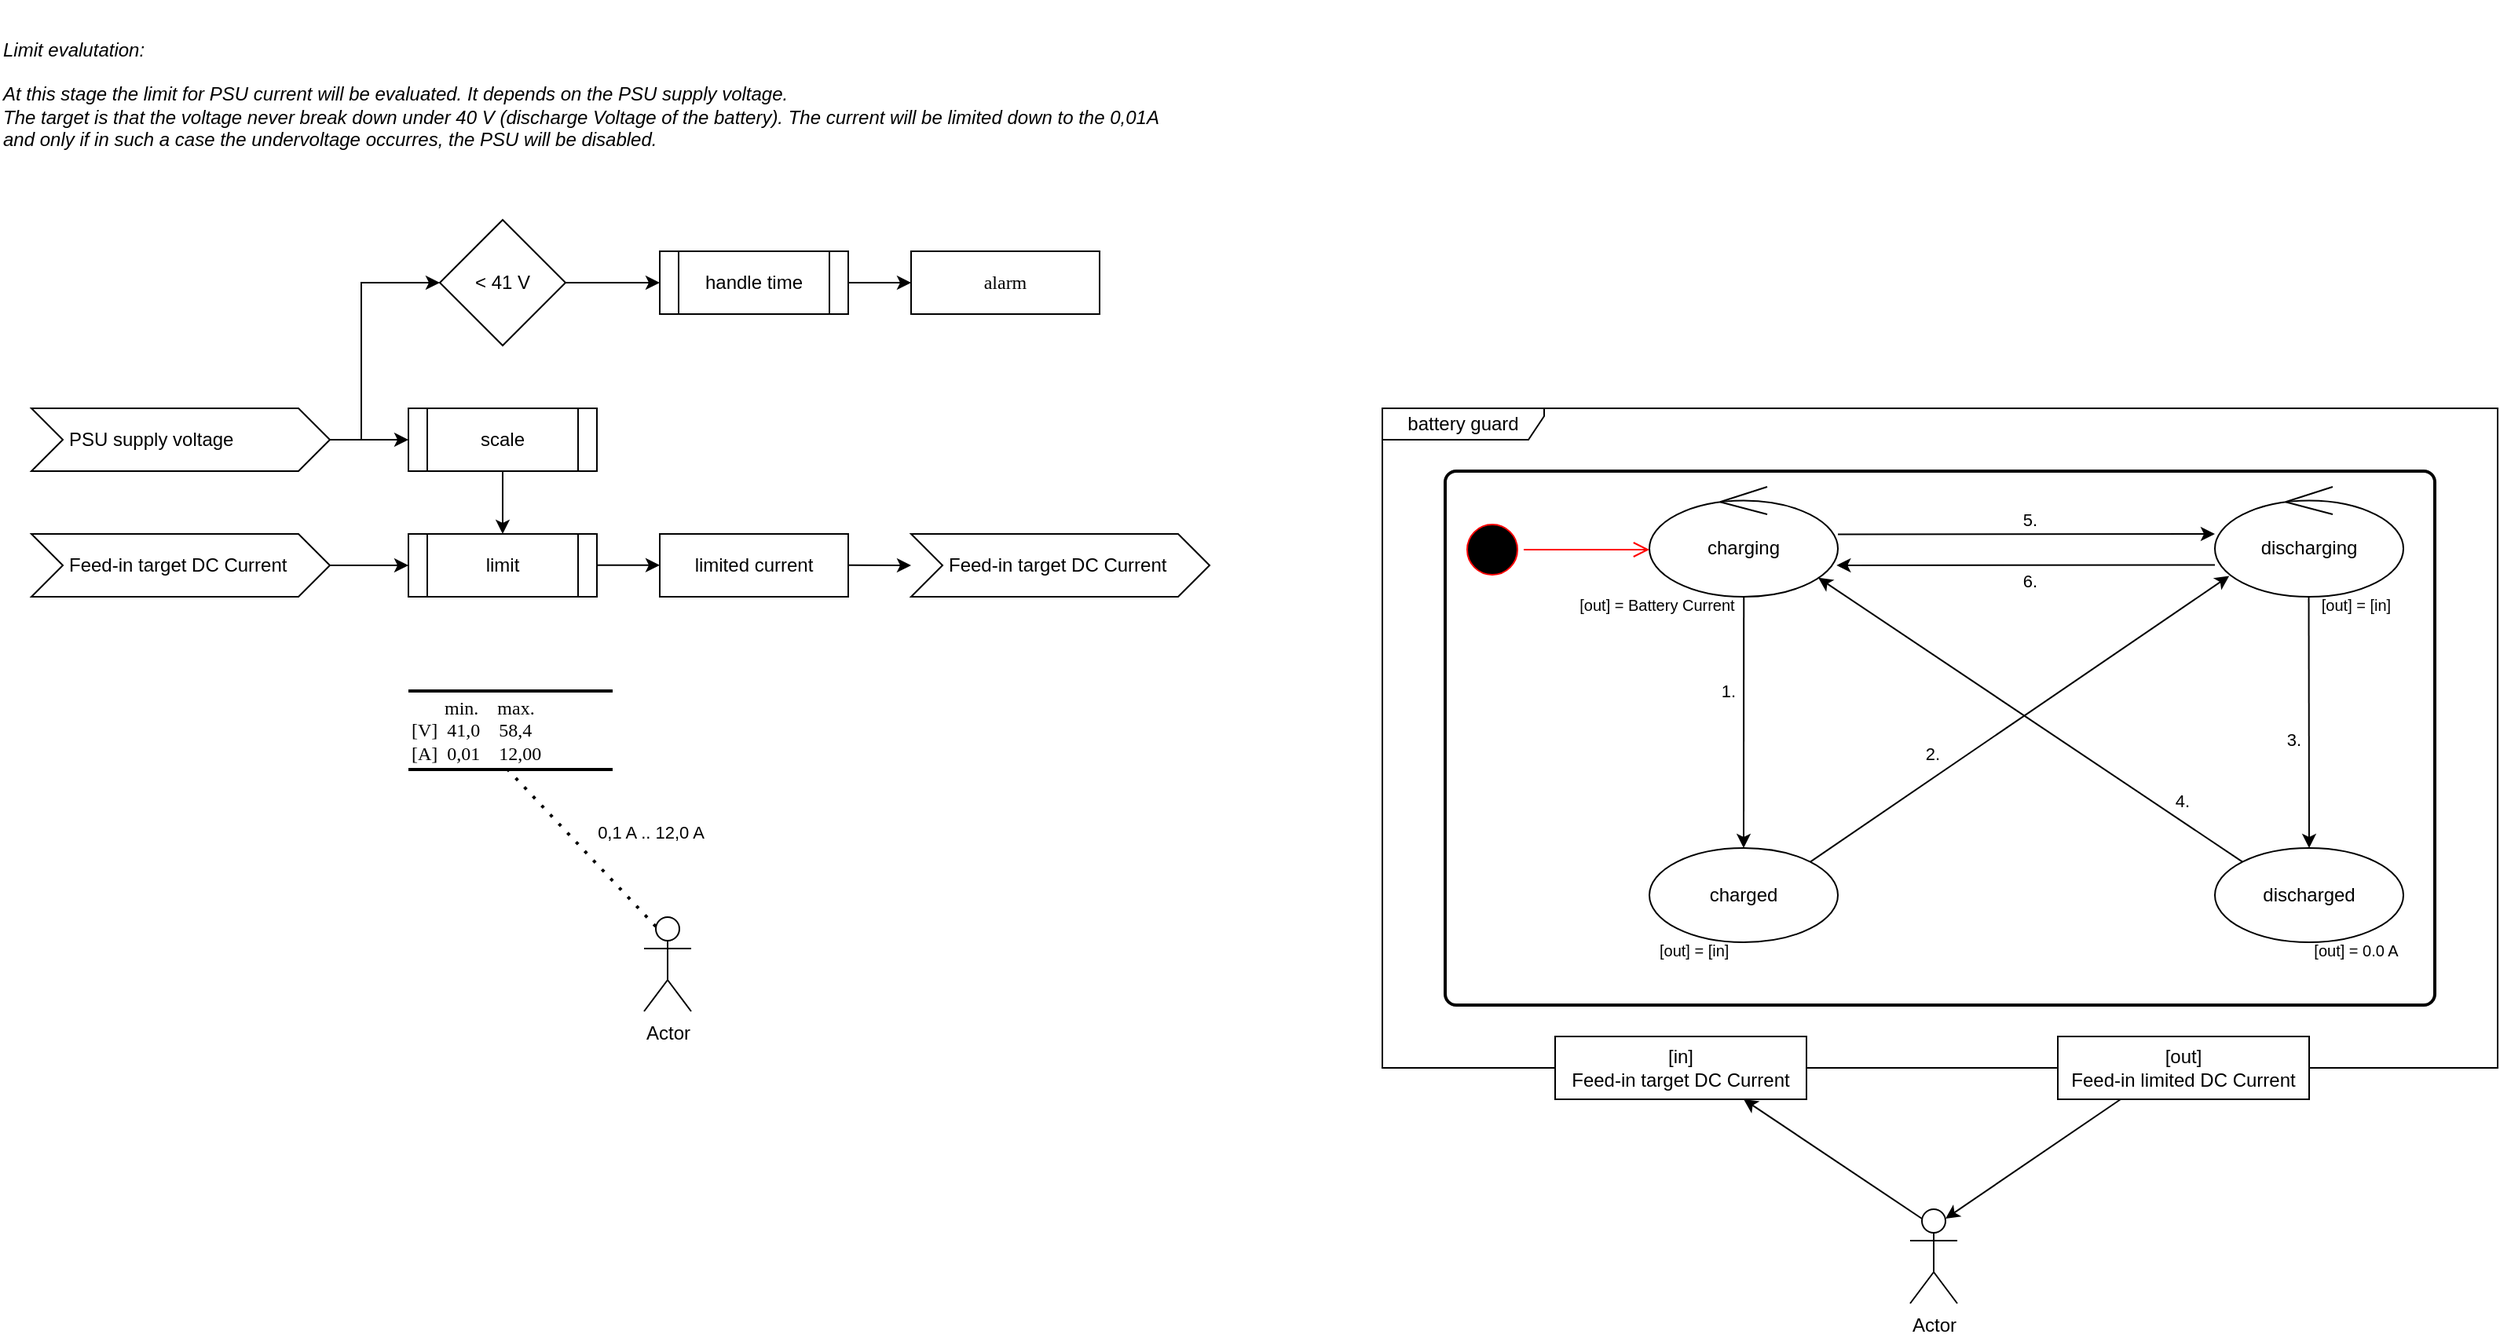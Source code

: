 <mxfile version="24.0.4" type="device" pages="3">
  <diagram id="GDF2bqVlT_cqfWEFH5KE" name="battery guard">
    <mxGraphModel dx="1185" dy="683" grid="1" gridSize="10" guides="1" tooltips="1" connect="1" arrows="1" fold="1" page="1" pageScale="1" pageWidth="827" pageHeight="1169" math="0" shadow="0">
      <root>
        <mxCell id="0" />
        <mxCell id="1" parent="0" />
        <mxCell id="O16gCxfHV4XE0OwBhvlR-34" value="battery guard" style="shape=umlFrame;whiteSpace=wrap;html=1;pointerEvents=0;width=103;height=20;" vertex="1" parent="1">
          <mxGeometry x="880" y="320" width="710" height="420" as="geometry" />
        </mxCell>
        <mxCell id="O16gCxfHV4XE0OwBhvlR-33" value="" style="rounded=1;whiteSpace=wrap;html=1;absoluteArcSize=1;arcSize=14;strokeWidth=2;" vertex="1" parent="1">
          <mxGeometry x="920" y="360" width="630" height="340" as="geometry" />
        </mxCell>
        <mxCell id="QapD24w7L_42q-fIpmZ1-1" value="&lt;div&gt;Limit evalutation:&lt;br&gt;&lt;/div&gt;&lt;div&gt;&lt;br&gt;&lt;/div&gt;&lt;div&gt;At this stage the limit for PSU current will be evaluated. It depends on the PSU supply voltage.&lt;br&gt;The target is that the voltage never break down under 40 V (discharge Voltage of the battery). The current will be limited down to the 0,01A&amp;nbsp; and only if in such a case the undervoltage occurres, the PSU will be disabled.&lt;/div&gt;" style="text;html=1;strokeColor=none;fillColor=none;align=left;verticalAlign=middle;whiteSpace=wrap;rounded=0;fontStyle=2" parent="1" vertex="1">
          <mxGeometry y="60" width="760" height="120" as="geometry" />
        </mxCell>
        <mxCell id="clr36y8bRmw2BYxyQvQX-1" value="PSU supply voltage" style="shape=step;perimeter=stepPerimeter;whiteSpace=wrap;html=1;fixedSize=1;spacingLeft=22;align=left;" parent="1" vertex="1">
          <mxGeometry x="20" y="320" width="190" height="40" as="geometry" />
        </mxCell>
        <mxCell id="mHGMLyn1DUiSqq8-WLcD-1" value="Actor" style="shape=umlActor;verticalLabelPosition=bottom;verticalAlign=top;html=1;outlineConnect=0;" parent="1" vertex="1">
          <mxGeometry x="410" y="644" width="30" height="60" as="geometry" />
        </mxCell>
        <mxCell id="mHGMLyn1DUiSqq8-WLcD-2" value="&amp;nbsp; &amp;nbsp; &amp;nbsp; &amp;nbsp;min.&amp;nbsp; &amp;nbsp; max.&lt;div&gt;[V]&amp;nbsp; 41,0&amp;nbsp; &amp;nbsp; 58,4&lt;br&gt;[A]&amp;nbsp; 0,01&amp;nbsp; &amp;nbsp; 12,00&lt;/div&gt;" style="html=1;rounded=0;shadow=0;comic=0;labelBackgroundColor=none;strokeWidth=2;fontFamily=Verdana;fontSize=12;align=left;shape=mxgraph.ios7ui.horLines;fillColor=none;" parent="1" vertex="1">
          <mxGeometry x="260" y="500" width="130" height="50" as="geometry" />
        </mxCell>
        <mxCell id="mHGMLyn1DUiSqq8-WLcD-3" value="" style="endArrow=none;dashed=1;html=1;dashPattern=1 3;strokeWidth=2;rounded=0;entryX=0.485;entryY=0.997;entryDx=0;entryDy=0;entryPerimeter=0;exitX=0.25;exitY=0.1;exitDx=0;exitDy=0;exitPerimeter=0;" parent="1" source="mHGMLyn1DUiSqq8-WLcD-1" target="mHGMLyn1DUiSqq8-WLcD-2" edge="1">
          <mxGeometry width="50" height="50" relative="1" as="geometry">
            <mxPoint x="765" y="700" as="sourcePoint" />
            <mxPoint x="700" y="603" as="targetPoint" />
          </mxGeometry>
        </mxCell>
        <mxCell id="Z-vPnnfJ0P7MunZE0ge0-2" value="scale" style="shape=process;whiteSpace=wrap;html=1;backgroundOutline=1;fillColor=none;" parent="1" vertex="1">
          <mxGeometry x="260" y="320" width="120" height="40" as="geometry" />
        </mxCell>
        <mxCell id="vZh1aC2FcqjU1tsfijkw-1" value="&lt;span style=&quot;font-family: Helvetica; text-align: left;&quot;&gt;limited current&lt;/span&gt;" style="whiteSpace=wrap;html=1;rounded=0;shadow=0;comic=0;labelBackgroundColor=none;strokeWidth=1;fontFamily=Verdana;fontSize=12;align=center;fillColor=none;spacingLeft=0;" parent="1" vertex="1">
          <mxGeometry x="420" y="400" width="120" height="40" as="geometry" />
        </mxCell>
        <mxCell id="UjCE1ZRQs7dkB65XcrZu-1" value="" style="endArrow=classic;html=1;rounded=0;entryX=0;entryY=0.5;entryDx=0;entryDy=0;exitX=1;exitY=0.5;exitDx=0;exitDy=0;" parent="1" source="clr36y8bRmw2BYxyQvQX-1" target="Z-vPnnfJ0P7MunZE0ge0-2" edge="1">
          <mxGeometry width="50" height="50" relative="1" as="geometry">
            <mxPoint x="230" y="360" as="sourcePoint" />
            <mxPoint x="270" y="310" as="targetPoint" />
          </mxGeometry>
        </mxCell>
        <mxCell id="GZ0tPdZaUgXcPJGI4uPR-1" value="0,1 A .. 12,0 A" style="edgeLabel;html=1;align=center;verticalAlign=middle;resizable=0;points=[];" parent="1" vertex="1" connectable="0">
          <mxGeometry x="414.004" y="589.996" as="geometry" />
        </mxCell>
        <mxCell id="BalYCnzKqVYI-Why4gmt-2" value="" style="endArrow=classic;html=1;rounded=0;entryX=0.5;entryY=0;entryDx=0;entryDy=0;exitX=0.5;exitY=1;exitDx=0;exitDy=0;" parent="1" source="Z-vPnnfJ0P7MunZE0ge0-2" target="1AOe-N41vXJ7CMZYW_XP-1" edge="1">
          <mxGeometry width="50" height="50" relative="1" as="geometry">
            <mxPoint x="390" y="350" as="sourcePoint" />
            <mxPoint x="420" y="360" as="targetPoint" />
          </mxGeometry>
        </mxCell>
        <mxCell id="_Wne0m8qHuG8R51On_cM-1" value="&amp;lt; 41 V" style="rhombus;whiteSpace=wrap;html=1;" parent="1" vertex="1">
          <mxGeometry x="280" y="200" width="80" height="80" as="geometry" />
        </mxCell>
        <mxCell id="_Wne0m8qHuG8R51On_cM-2" value="" style="endArrow=classic;html=1;rounded=0;entryX=0;entryY=0.5;entryDx=0;entryDy=0;exitX=1;exitY=0.5;exitDx=0;exitDy=0;" parent="1" source="clr36y8bRmw2BYxyQvQX-1" target="_Wne0m8qHuG8R51On_cM-1" edge="1">
          <mxGeometry width="50" height="50" relative="1" as="geometry">
            <mxPoint x="470" y="280" as="sourcePoint" />
            <mxPoint x="520" y="230" as="targetPoint" />
            <Array as="points">
              <mxPoint x="230" y="340" />
              <mxPoint x="230" y="240" />
            </Array>
          </mxGeometry>
        </mxCell>
        <mxCell id="_Wne0m8qHuG8R51On_cM-3" value="alarm" style="whiteSpace=wrap;html=1;rounded=0;shadow=0;comic=0;labelBackgroundColor=none;strokeWidth=1;fontFamily=Verdana;fontSize=12;align=center;fillColor=none;spacingLeft=0;" parent="1" vertex="1">
          <mxGeometry x="580" y="220" width="120" height="40" as="geometry" />
        </mxCell>
        <mxCell id="_Wne0m8qHuG8R51On_cM-4" value="" style="endArrow=classic;html=1;rounded=0;exitX=1;exitY=0.5;exitDx=0;exitDy=0;entryX=0;entryY=0.5;entryDx=0;entryDy=0;" parent="1" source="_Wne0m8qHuG8R51On_cM-5" target="_Wne0m8qHuG8R51On_cM-3" edge="1">
          <mxGeometry width="50" height="50" relative="1" as="geometry">
            <mxPoint x="470" y="280" as="sourcePoint" />
            <mxPoint x="520" y="230" as="targetPoint" />
          </mxGeometry>
        </mxCell>
        <mxCell id="_Wne0m8qHuG8R51On_cM-6" value="" style="endArrow=classic;html=1;rounded=0;exitX=1;exitY=0.5;exitDx=0;exitDy=0;entryX=0;entryY=0.5;entryDx=0;entryDy=0;" parent="1" source="_Wne0m8qHuG8R51On_cM-1" target="_Wne0m8qHuG8R51On_cM-5" edge="1">
          <mxGeometry width="50" height="50" relative="1" as="geometry">
            <mxPoint x="360" y="240" as="sourcePoint" />
            <mxPoint x="580" y="240" as="targetPoint" />
          </mxGeometry>
        </mxCell>
        <mxCell id="_Wne0m8qHuG8R51On_cM-5" value="handle time" style="shape=process;whiteSpace=wrap;html=1;backgroundOutline=1;fillColor=none;" parent="1" vertex="1">
          <mxGeometry x="420" y="220" width="120" height="40" as="geometry" />
        </mxCell>
        <mxCell id="1AOe-N41vXJ7CMZYW_XP-1" value="limit" style="shape=process;whiteSpace=wrap;html=1;backgroundOutline=1;fillColor=none;" parent="1" vertex="1">
          <mxGeometry x="260" y="400" width="120" height="40" as="geometry" />
        </mxCell>
        <mxCell id="1AOe-N41vXJ7CMZYW_XP-2" value="" style="endArrow=classic;html=1;rounded=0;exitX=1;exitY=0.5;exitDx=0;exitDy=0;entryX=0;entryY=0.5;entryDx=0;entryDy=0;" parent="1" edge="1">
          <mxGeometry width="50" height="50" relative="1" as="geometry">
            <mxPoint x="380" y="419.88" as="sourcePoint" />
            <mxPoint x="420" y="419.88" as="targetPoint" />
          </mxGeometry>
        </mxCell>
        <mxCell id="gZCyDiwfWo1ltio7ru3V-1" value="Feed-in target DC Current" style="shape=step;perimeter=stepPerimeter;whiteSpace=wrap;html=1;fixedSize=1;spacingLeft=22;align=left;" parent="1" vertex="1">
          <mxGeometry x="20" y="400" width="190" height="40" as="geometry" />
        </mxCell>
        <mxCell id="gZCyDiwfWo1ltio7ru3V-2" value="" style="endArrow=classic;html=1;rounded=0;exitX=1;exitY=0.5;exitDx=0;exitDy=0;entryX=0;entryY=0.5;entryDx=0;entryDy=0;" parent="1" source="gZCyDiwfWo1ltio7ru3V-1" target="1AOe-N41vXJ7CMZYW_XP-1" edge="1">
          <mxGeometry width="50" height="50" relative="1" as="geometry">
            <mxPoint x="320" y="430" as="sourcePoint" />
            <mxPoint x="370" y="380" as="targetPoint" />
          </mxGeometry>
        </mxCell>
        <mxCell id="gZCyDiwfWo1ltio7ru3V-3" value="Feed-in target DC Current" style="shape=step;perimeter=stepPerimeter;whiteSpace=wrap;html=1;fixedSize=1;spacingLeft=22;align=left;" parent="1" vertex="1">
          <mxGeometry x="580" y="400" width="190" height="40" as="geometry" />
        </mxCell>
        <mxCell id="gZCyDiwfWo1ltio7ru3V-4" value="" style="endArrow=classic;html=1;rounded=0;exitX=1;exitY=0.5;exitDx=0;exitDy=0;" parent="1" edge="1">
          <mxGeometry width="50" height="50" relative="1" as="geometry">
            <mxPoint x="540" y="419.83" as="sourcePoint" />
            <mxPoint x="580" y="420" as="targetPoint" />
          </mxGeometry>
        </mxCell>
        <mxCell id="O16gCxfHV4XE0OwBhvlR-7" value="charging" style="ellipse;shape=umlControl;whiteSpace=wrap;html=1;" vertex="1" parent="1">
          <mxGeometry x="1050" y="370" width="120" height="70" as="geometry" />
        </mxCell>
        <mxCell id="O16gCxfHV4XE0OwBhvlR-8" value="discharged" style="ellipse;whiteSpace=wrap;html=1;" vertex="1" parent="1">
          <mxGeometry x="1410" y="600" width="120" height="60" as="geometry" />
        </mxCell>
        <mxCell id="O16gCxfHV4XE0OwBhvlR-9" value="discharging" style="ellipse;shape=umlControl;whiteSpace=wrap;html=1;" vertex="1" parent="1">
          <mxGeometry x="1410" y="370" width="120" height="70" as="geometry" />
        </mxCell>
        <mxCell id="O16gCxfHV4XE0OwBhvlR-10" value="charged" style="ellipse;whiteSpace=wrap;html=1;" vertex="1" parent="1">
          <mxGeometry x="1050" y="600" width="120" height="60" as="geometry" />
        </mxCell>
        <mxCell id="O16gCxfHV4XE0OwBhvlR-11" value="" style="ellipse;html=1;shape=startState;fillColor=#000000;strokeColor=#ff0000;" vertex="1" parent="1">
          <mxGeometry x="930" y="390" width="40" height="40" as="geometry" />
        </mxCell>
        <mxCell id="O16gCxfHV4XE0OwBhvlR-12" value="" style="edgeStyle=orthogonalEdgeStyle;html=1;verticalAlign=bottom;endArrow=open;endSize=8;strokeColor=#ff0000;rounded=0;" edge="1" source="O16gCxfHV4XE0OwBhvlR-11" parent="1">
          <mxGeometry relative="1" as="geometry">
            <mxPoint x="1050" y="410" as="targetPoint" />
          </mxGeometry>
        </mxCell>
        <mxCell id="O16gCxfHV4XE0OwBhvlR-13" value="" style="endArrow=classic;html=1;rounded=0;exitX=1;exitY=0.56;exitDx=0;exitDy=0;exitPerimeter=0;" edge="1" parent="1">
          <mxGeometry width="50" height="50" relative="1" as="geometry">
            <mxPoint x="1170" y="400.2" as="sourcePoint" />
            <mxPoint x="1410" y="400" as="targetPoint" />
          </mxGeometry>
        </mxCell>
        <mxCell id="O16gCxfHV4XE0OwBhvlR-24" value="5." style="edgeLabel;html=1;align=center;verticalAlign=middle;resizable=0;points=[];" vertex="1" connectable="0" parent="O16gCxfHV4XE0OwBhvlR-13">
          <mxGeometry x="0.013" y="1" relative="1" as="geometry">
            <mxPoint y="-8" as="offset" />
          </mxGeometry>
        </mxCell>
        <mxCell id="O16gCxfHV4XE0OwBhvlR-16" value="" style="endArrow=classic;html=1;rounded=0;entryX=0.5;entryY=0;entryDx=0;entryDy=0;exitX=0.498;exitY=0.997;exitDx=0;exitDy=0;exitPerimeter=0;" edge="1" parent="1" source="O16gCxfHV4XE0OwBhvlR-9" target="O16gCxfHV4XE0OwBhvlR-8">
          <mxGeometry width="50" height="50" relative="1" as="geometry">
            <mxPoint x="1470" y="460" as="sourcePoint" />
            <mxPoint x="1510" y="500" as="targetPoint" />
          </mxGeometry>
        </mxCell>
        <mxCell id="O16gCxfHV4XE0OwBhvlR-22" value="3." style="edgeLabel;html=1;align=center;verticalAlign=middle;resizable=0;points=[];" vertex="1" connectable="0" parent="O16gCxfHV4XE0OwBhvlR-16">
          <mxGeometry x="0.364" y="-1" relative="1" as="geometry">
            <mxPoint x="-9" y="-19" as="offset" />
          </mxGeometry>
        </mxCell>
        <mxCell id="O16gCxfHV4XE0OwBhvlR-17" value="" style="endArrow=classic;html=1;rounded=0;exitX=0;exitY=0;exitDx=0;exitDy=0;entryX=0.896;entryY=0.827;entryDx=0;entryDy=0;entryPerimeter=0;" edge="1" parent="1" source="O16gCxfHV4XE0OwBhvlR-8" target="O16gCxfHV4XE0OwBhvlR-7">
          <mxGeometry width="50" height="50" relative="1" as="geometry">
            <mxPoint x="1120" y="590" as="sourcePoint" />
            <mxPoint x="1170" y="540" as="targetPoint" />
          </mxGeometry>
        </mxCell>
        <mxCell id="O16gCxfHV4XE0OwBhvlR-23" value="4." style="edgeLabel;html=1;align=center;verticalAlign=middle;resizable=0;points=[];" vertex="1" connectable="0" parent="O16gCxfHV4XE0OwBhvlR-17">
          <mxGeometry x="-0.709" y="-1" relative="1" as="geometry">
            <mxPoint y="-12" as="offset" />
          </mxGeometry>
        </mxCell>
        <mxCell id="O16gCxfHV4XE0OwBhvlR-18" value="" style="endArrow=classic;html=1;rounded=0;exitX=0.501;exitY=1.002;exitDx=0;exitDy=0;exitPerimeter=0;entryX=0.5;entryY=0;entryDx=0;entryDy=0;" edge="1" parent="1" source="O16gCxfHV4XE0OwBhvlR-7" target="O16gCxfHV4XE0OwBhvlR-10">
          <mxGeometry width="50" height="50" relative="1" as="geometry">
            <mxPoint x="1120" y="590" as="sourcePoint" />
            <mxPoint x="1170" y="540" as="targetPoint" />
          </mxGeometry>
        </mxCell>
        <mxCell id="O16gCxfHV4XE0OwBhvlR-20" value="1." style="edgeLabel;html=1;align=center;verticalAlign=middle;resizable=0;points=[];" vertex="1" connectable="0" parent="O16gCxfHV4XE0OwBhvlR-18">
          <mxGeometry x="-0.257" y="-2" relative="1" as="geometry">
            <mxPoint x="-8" as="offset" />
          </mxGeometry>
        </mxCell>
        <mxCell id="O16gCxfHV4XE0OwBhvlR-19" value="" style="endArrow=classic;html=1;rounded=0;exitX=1;exitY=0;exitDx=0;exitDy=0;entryX=0.076;entryY=0.81;entryDx=0;entryDy=0;entryPerimeter=0;" edge="1" parent="1" source="O16gCxfHV4XE0OwBhvlR-10" target="O16gCxfHV4XE0OwBhvlR-9">
          <mxGeometry width="50" height="50" relative="1" as="geometry">
            <mxPoint x="1170" y="590" as="sourcePoint" />
            <mxPoint x="1220" y="540" as="targetPoint" />
          </mxGeometry>
        </mxCell>
        <mxCell id="O16gCxfHV4XE0OwBhvlR-21" value="2." style="edgeLabel;html=1;align=center;verticalAlign=middle;resizable=0;points=[];" vertex="1" connectable="0" parent="O16gCxfHV4XE0OwBhvlR-19">
          <mxGeometry x="-0.372" y="1" relative="1" as="geometry">
            <mxPoint x="-6" y="-11" as="offset" />
          </mxGeometry>
        </mxCell>
        <mxCell id="O16gCxfHV4XE0OwBhvlR-25" value="" style="endArrow=classic;html=1;rounded=0;exitX=0;exitY=0.714;exitDx=0;exitDy=0;exitPerimeter=0;entryX=0.993;entryY=0.714;entryDx=0;entryDy=0;entryPerimeter=0;" edge="1" parent="1" target="O16gCxfHV4XE0OwBhvlR-7">
          <mxGeometry width="50" height="50" relative="1" as="geometry">
            <mxPoint x="1410" y="419.76" as="sourcePoint" />
            <mxPoint x="1240" y="419.78" as="targetPoint" />
          </mxGeometry>
        </mxCell>
        <mxCell id="O16gCxfHV4XE0OwBhvlR-26" value="6." style="edgeLabel;html=1;align=center;verticalAlign=middle;resizable=0;points=[];" vertex="1" connectable="0" parent="O16gCxfHV4XE0OwBhvlR-25">
          <mxGeometry x="-0.04" y="-1" relative="1" as="geometry">
            <mxPoint x="-3" y="11" as="offset" />
          </mxGeometry>
        </mxCell>
        <mxCell id="O16gCxfHV4XE0OwBhvlR-27" value="Actor" style="shape=umlActor;verticalLabelPosition=bottom;verticalAlign=top;html=1;" vertex="1" parent="1">
          <mxGeometry x="1216" y="830" width="30" height="60" as="geometry" />
        </mxCell>
        <mxCell id="O16gCxfHV4XE0OwBhvlR-29" value="[in]&lt;br&gt;Feed-in target DC Current" style="rounded=0;whiteSpace=wrap;html=1;" vertex="1" parent="1">
          <mxGeometry x="990" y="720" width="160" height="40" as="geometry" />
        </mxCell>
        <mxCell id="O16gCxfHV4XE0OwBhvlR-30" value="[out]&lt;br&gt;Feed-in limited DC Current" style="rounded=0;whiteSpace=wrap;html=1;" vertex="1" parent="1">
          <mxGeometry x="1310" y="720" width="160" height="40" as="geometry" />
        </mxCell>
        <mxCell id="O16gCxfHV4XE0OwBhvlR-31" value="" style="endArrow=classic;html=1;rounded=0;exitX=0.25;exitY=0.1;exitDx=0;exitDy=0;exitPerimeter=0;entryX=0.75;entryY=1;entryDx=0;entryDy=0;" edge="1" parent="1" source="O16gCxfHV4XE0OwBhvlR-27" target="O16gCxfHV4XE0OwBhvlR-29">
          <mxGeometry width="50" height="50" relative="1" as="geometry">
            <mxPoint x="1100" y="680" as="sourcePoint" />
            <mxPoint x="1150" y="630" as="targetPoint" />
          </mxGeometry>
        </mxCell>
        <mxCell id="O16gCxfHV4XE0OwBhvlR-32" value="" style="endArrow=classic;html=1;rounded=0;entryX=0.75;entryY=0.1;entryDx=0;entryDy=0;entryPerimeter=0;exitX=0.25;exitY=1;exitDx=0;exitDy=0;" edge="1" parent="1" source="O16gCxfHV4XE0OwBhvlR-30" target="O16gCxfHV4XE0OwBhvlR-27">
          <mxGeometry width="50" height="50" relative="1" as="geometry">
            <mxPoint x="1100" y="680" as="sourcePoint" />
            <mxPoint x="1150" y="630" as="targetPoint" />
          </mxGeometry>
        </mxCell>
        <mxCell id="O16gCxfHV4XE0OwBhvlR-38" value="[out] = [in] " style="text;whiteSpace=wrap;spacing=0;fontSize=10;align=center;verticalAlign=middle;" vertex="1" parent="1">
          <mxGeometry x="1050" y="650" width="60" height="30" as="geometry" />
        </mxCell>
        <mxCell id="O16gCxfHV4XE0OwBhvlR-39" value="[out] = [in]" style="text;whiteSpace=wrap;spacing=0;fontSize=10;align=center;verticalAlign=middle;" vertex="1" parent="1">
          <mxGeometry x="1470" y="430" width="60" height="30" as="geometry" />
        </mxCell>
        <mxCell id="O16gCxfHV4XE0OwBhvlR-40" value="[out] = 0.0 A" style="text;whiteSpace=wrap;spacing=0;fontSize=10;align=center;verticalAlign=middle;" vertex="1" parent="1">
          <mxGeometry x="1470" y="650" width="60" height="30" as="geometry" />
        </mxCell>
        <mxCell id="O16gCxfHV4XE0OwBhvlR-41" value="[out] = Battery Current" style="text;whiteSpace=wrap;spacing=0;fontSize=10;align=center;verticalAlign=middle;" vertex="1" parent="1">
          <mxGeometry x="1000" y="430" width="110" height="30" as="geometry" />
        </mxCell>
      </root>
    </mxGraphModel>
  </diagram>
  <diagram name="processing" id="52a04d89-c75d-2922-d76d-85b35f80e030">
    <mxGraphModel dx="2074" dy="1196" grid="1" gridSize="10" guides="1" tooltips="1" connect="1" arrows="1" fold="1" page="1" pageScale="1" pageWidth="1100" pageHeight="850" background="none" math="0" shadow="0">
      <root>
        <mxCell id="0" />
        <mxCell id="1" parent="0" />
        <mxCell id="17472293e6e8944d-4" value="max. Feed-in target&lt;br&gt;DC Voltage&lt;br&gt;[V]" style="html=1;rounded=0;shadow=0;comic=0;labelBackgroundColor=none;strokeWidth=2;fontFamily=Verdana;fontSize=12;align=center;shape=mxgraph.ios7ui.horLines;fillColor=none;" parent="1" vertex="1">
          <mxGeometry x="1170" y="240.5" width="120" height="50" as="geometry" />
        </mxCell>
        <mxCell id="oQiGW552PC2_yi8YqRPW-4" value="filter" style="shape=process;whiteSpace=wrap;html=1;backgroundOutline=1;fillColor=none;" parent="1" vertex="1">
          <mxGeometry x="230" y="160.5" width="120" height="39.5" as="geometry" />
        </mxCell>
        <mxCell id="oQiGW552PC2_yi8YqRPW-12" value="" style="endArrow=none;html=1;rounded=0;entryX=0.5;entryY=1;entryDx=0;entryDy=0;" parent="1" target="bK-EadkO21jLIJIZtDA8-6" edge="1">
          <mxGeometry width="50" height="50" relative="1" as="geometry">
            <mxPoint x="510" y="240.5" as="sourcePoint" />
            <mxPoint x="510" y="216.5" as="targetPoint" />
          </mxGeometry>
        </mxCell>
        <mxCell id="oQiGW552PC2_yi8YqRPW-15" value="" style="endArrow=none;html=1;rounded=0;entryX=0.5;entryY=1;entryDx=0;entryDy=0;exitX=0.5;exitY=0;exitDx=0;exitDy=0;" parent="1" target="sCNjADGq2ufAijJcPFuK-18" edge="1">
          <mxGeometry width="50" height="50" relative="1" as="geometry">
            <mxPoint x="660" y="240.5" as="sourcePoint" />
            <mxPoint x="660" y="216.5" as="targetPoint" />
          </mxGeometry>
        </mxCell>
        <mxCell id="oQiGW552PC2_yi8YqRPW-25" value="min. &amp;amp; max.&lt;br style=&quot;&quot;&gt;&lt;span style=&quot;&quot;&gt;Feed-in DC Current&lt;br&gt;[A]&lt;/span&gt;" style="html=1;rounded=0;shadow=0;comic=0;labelBackgroundColor=none;strokeWidth=2;fontFamily=Verdana;fontSize=12;align=center;shape=mxgraph.ios7ui.horLines;fillColor=none;" parent="1" vertex="1">
          <mxGeometry x="450" y="240.5" width="270" height="50" as="geometry" />
        </mxCell>
        <mxCell id="oQiGW552PC2_yi8YqRPW-27" value="Feed-in target DC current" style="whiteSpace=wrap;html=1;rounded=0;shadow=0;comic=0;labelBackgroundColor=none;strokeWidth=1;fontFamily=Verdana;fontSize=12;align=center;fillColor=none;spacingLeft=0;" parent="1" vertex="1">
          <mxGeometry x="1070" y="160.5" width="100" height="39.5" as="geometry" />
        </mxCell>
        <mxCell id="oQiGW552PC2_yi8YqRPW-30" value="Actor" style="shape=umlActor;verticalLabelPosition=bottom;verticalAlign=top;html=1;outlineConnect=0;" parent="1" vertex="1">
          <mxGeometry x="470" y="480.5" width="30" height="60" as="geometry" />
        </mxCell>
        <mxCell id="oQiGW552PC2_yi8YqRPW-33" value="" style="endArrow=none;dashed=1;html=1;dashPattern=1 3;strokeWidth=2;rounded=0;exitX=0.464;exitY=1.031;exitDx=0;exitDy=0;exitPerimeter=0;entryX=0.75;entryY=0.1;entryDx=0;entryDy=0;entryPerimeter=0;" parent="1" source="oQiGW552PC2_yi8YqRPW-25" target="oQiGW552PC2_yi8YqRPW-30" edge="1">
          <mxGeometry width="50" height="50" relative="1" as="geometry">
            <mxPoint x="835" y="447.5" as="sourcePoint" />
            <mxPoint x="720" y="380.5" as="targetPoint" />
          </mxGeometry>
        </mxCell>
        <mxCell id="oQiGW552PC2_yi8YqRPW-42" value="User configures value pairs for regulating the maxmimal feed-in current." style="text;html=1;strokeColor=none;fillColor=none;align=left;verticalAlign=middle;whiteSpace=wrap;rounded=0;fontStyle=2" parent="1" vertex="1">
          <mxGeometry x="530" y="500.5" width="175" height="45" as="geometry" />
        </mxCell>
        <mxCell id="oQiGW552PC2_yi8YqRPW-43" value="moving average &lt;br&gt;filter oder&lt;br&gt;[order]" style="html=1;rounded=0;shadow=0;comic=0;labelBackgroundColor=none;strokeWidth=2;fontFamily=Verdana;fontSize=12;align=center;shape=mxgraph.ios7ui.horLines;fillColor=none;" parent="1" vertex="1">
          <mxGeometry x="230" y="240.5" width="120" height="50" as="geometry" />
        </mxCell>
        <mxCell id="oQiGW552PC2_yi8YqRPW-45" value="" style="endArrow=none;dashed=1;html=1;dashPattern=1 3;strokeWidth=2;rounded=0;entryX=0.485;entryY=0.997;entryDx=0;entryDy=0;entryPerimeter=0;exitX=0.25;exitY=0.1;exitDx=0;exitDy=0;exitPerimeter=0;" parent="1" source="oQiGW552PC2_yi8YqRPW-30" target="oQiGW552PC2_yi8YqRPW-43" edge="1">
          <mxGeometry width="50" height="50" relative="1" as="geometry">
            <mxPoint x="595" y="400.5" as="sourcePoint" />
            <mxPoint x="530" y="303.5" as="targetPoint" />
          </mxGeometry>
        </mxCell>
        <mxCell id="oQiGW552PC2_yi8YqRPW-46" value="1..20" style="edgeLabel;html=1;align=center;verticalAlign=middle;resizable=0;points=[];rotation=0;" parent="oQiGW552PC2_yi8YqRPW-45" vertex="1" connectable="0">
          <mxGeometry x="0.239" y="3" relative="1" as="geometry">
            <mxPoint x="12" y="-13" as="offset" />
          </mxGeometry>
        </mxCell>
        <mxCell id="oQiGW552PC2_yi8YqRPW-48" value="" style="endArrow=none;html=1;rounded=0;entryX=0.5;entryY=1;entryDx=0;entryDy=0;" parent="1" target="oQiGW552PC2_yi8YqRPW-4" edge="1">
          <mxGeometry width="50" height="50" relative="1" as="geometry">
            <mxPoint x="289.89" y="240.5" as="sourcePoint" />
            <mxPoint x="289.89" y="216.5" as="targetPoint" />
          </mxGeometry>
        </mxCell>
        <mxCell id="oQiGW552PC2_yi8YqRPW-52" value="poll interval&lt;br&gt;[sec]" style="html=1;rounded=0;shadow=0;comic=0;labelBackgroundColor=none;strokeWidth=2;fontFamily=Verdana;fontSize=12;align=center;shape=mxgraph.ios7ui.horLines;fillColor=none;" parent="1" vertex="1">
          <mxGeometry x="10" y="240.5" width="190" height="50" as="geometry" />
        </mxCell>
        <mxCell id="oQiGW552PC2_yi8YqRPW-53" value="" style="endArrow=none;dashed=1;html=1;dashPattern=1 3;strokeWidth=2;rounded=0;entryX=0.485;entryY=0.997;entryDx=0;entryDy=0;entryPerimeter=0;exitX=0.25;exitY=0.1;exitDx=0;exitDy=0;exitPerimeter=0;" parent="1" source="oQiGW552PC2_yi8YqRPW-30" edge="1">
          <mxGeometry width="50" height="50" relative="1" as="geometry">
            <mxPoint x="420" y="396.5" as="sourcePoint" />
            <mxPoint x="180" y="290.5" as="targetPoint" />
          </mxGeometry>
        </mxCell>
        <mxCell id="oQiGW552PC2_yi8YqRPW-54" value="1 sec ..30 sec" style="edgeLabel;html=1;align=center;verticalAlign=middle;resizable=0;points=[];rotation=0;" parent="oQiGW552PC2_yi8YqRPW-53" vertex="1" connectable="0">
          <mxGeometry x="0.239" y="3" relative="1" as="geometry">
            <mxPoint x="-10" y="27" as="offset" />
          </mxGeometry>
        </mxCell>
        <mxCell id="oQiGW552PC2_yi8YqRPW-55" value="" style="endArrow=none;html=1;rounded=0;entryX=0.5;entryY=1;entryDx=0;entryDy=0;" parent="1" target="sCNjADGq2ufAijJcPFuK-1" edge="1">
          <mxGeometry width="50" height="50" relative="1" as="geometry">
            <mxPoint x="105" y="240" as="sourcePoint" />
            <mxPoint x="99.83" y="216.5" as="targetPoint" />
          </mxGeometry>
        </mxCell>
        <mxCell id="oQiGW552PC2_yi8YqRPW-56" value="" style="endArrow=classic;html=1;rounded=0;entryX=0.5;entryY=0;entryDx=0;entryDy=0;exitX=0.5;exitY=1;exitDx=0;exitDy=0;" parent="1" source="sCNjADGq2ufAijJcPFuK-5" target="oQiGW552PC2_yi8YqRPW-57" edge="1">
          <mxGeometry width="50" height="50" relative="1" as="geometry">
            <mxPoint x="400" y="140.5" as="sourcePoint" />
            <mxPoint x="210.0" y="150.5" as="targetPoint" />
            <Array as="points" />
          </mxGeometry>
        </mxCell>
        <mxCell id="oQiGW552PC2_yi8YqRPW-57" value="+" style="ellipse;whiteSpace=wrap;html=1;aspect=fixed;" parent="1" vertex="1">
          <mxGeometry x="380" y="160.5" width="40" height="40" as="geometry" />
        </mxCell>
        <mxCell id="sCNjADGq2ufAijJcPFuK-10" style="edgeStyle=orthogonalEdgeStyle;rounded=0;orthogonalLoop=1;jettySize=auto;html=1;exitX=1;exitY=0.5;exitDx=0;exitDy=0;entryX=0;entryY=0.5;entryDx=0;entryDy=0;" parent="1" source="bK-EadkO21jLIJIZtDA8-1" target="sCNjADGq2ufAijJcPFuK-5" edge="1">
          <mxGeometry relative="1" as="geometry" />
        </mxCell>
        <mxCell id="bK-EadkO21jLIJIZtDA8-1" value="P=UI" style="ellipse;whiteSpace=wrap;html=1;aspect=fixed;" parent="1" vertex="1">
          <mxGeometry x="270" y="90" width="40" height="40" as="geometry" />
        </mxCell>
        <mxCell id="bK-EadkO21jLIJIZtDA8-6" value="scale" style="shape=process;whiteSpace=wrap;html=1;backgroundOutline=1;fillColor=none;" parent="1" vertex="1">
          <mxGeometry x="450" y="160.5" width="120" height="39.5" as="geometry" />
        </mxCell>
        <mxCell id="bK-EadkO21jLIJIZtDA8-10" value="" style="endArrow=none;dashed=1;html=1;dashPattern=1 3;strokeWidth=2;rounded=0;exitX=0.475;exitY=1.007;exitDx=0;exitDy=0;exitPerimeter=0;entryX=0.75;entryY=0.1;entryDx=0;entryDy=0;entryPerimeter=0;" parent="1" source="17472293e6e8944d-4" target="oQiGW552PC2_yi8YqRPW-30" edge="1">
          <mxGeometry width="50" height="50" relative="1" as="geometry">
            <mxPoint x="650" y="302.5" as="sourcePoint" />
            <mxPoint x="553" y="441.5" as="targetPoint" />
          </mxGeometry>
        </mxCell>
        <mxCell id="bK-EadkO21jLIJIZtDA8-11" value="MPPT Voltage Range:&amp;nbsp;25V .. 55V" style="edgeLabel;html=1;align=left;verticalAlign=middle;resizable=0;points=[];" parent="bK-EadkO21jLIJIZtDA8-10" vertex="1" connectable="0">
          <mxGeometry x="-0.05" y="-1" relative="1" as="geometry">
            <mxPoint x="142" y="-23" as="offset" />
          </mxGeometry>
        </mxCell>
        <mxCell id="sCNjADGq2ufAijJcPFuK-1" value="Consumption Power" style="shape=step;perimeter=stepPerimeter;whiteSpace=wrap;html=1;fixedSize=1;spacingLeft=22;align=left;" parent="1" vertex="1">
          <mxGeometry x="10" y="160.5" width="190" height="39.5" as="geometry" />
        </mxCell>
        <mxCell id="sCNjADGq2ufAijJcPFuK-2" value="" style="shape=step;perimeter=stepPerimeter;whiteSpace=wrap;html=1;fixedSize=1;align=left;spacingLeft=22;size=20;" parent="1" vertex="1">
          <mxGeometry y="85" width="190" height="40" as="geometry" />
        </mxCell>
        <mxCell id="sCNjADGq2ufAijJcPFuK-5" value="Feed-in actual&lt;br&gt;Power" style="whiteSpace=wrap;html=1;rounded=0;shadow=0;comic=0;labelBackgroundColor=none;strokeWidth=1;fontFamily=Verdana;fontSize=12;align=center;fillColor=none;" parent="1" vertex="1">
          <mxGeometry x="350" y="90" width="100" height="40" as="geometry" />
        </mxCell>
        <mxCell id="sCNjADGq2ufAijJcPFuK-12" value="" style="endArrow=classic;html=1;rounded=0;exitX=1;exitY=0.5;exitDx=0;exitDy=0;entryX=0;entryY=0.5;entryDx=0;entryDy=0;" parent="1" source="oQiGW552PC2_yi8YqRPW-57" target="bK-EadkO21jLIJIZtDA8-6" edge="1">
          <mxGeometry width="50" height="50" relative="1" as="geometry">
            <mxPoint x="380" y="170.5" as="sourcePoint" />
            <mxPoint x="430" y="120.5" as="targetPoint" />
          </mxGeometry>
        </mxCell>
        <mxCell id="sCNjADGq2ufAijJcPFuK-13" value="" style="endArrow=classic;html=1;rounded=0;exitX=1;exitY=0.5;exitDx=0;exitDy=0;entryX=0;entryY=0.5;entryDx=0;entryDy=0;" parent="1" source="oQiGW552PC2_yi8YqRPW-4" target="oQiGW552PC2_yi8YqRPW-57" edge="1">
          <mxGeometry width="50" height="50" relative="1" as="geometry">
            <mxPoint x="440" y="200.5" as="sourcePoint" />
            <mxPoint x="490" y="150.5" as="targetPoint" />
          </mxGeometry>
        </mxCell>
        <mxCell id="sCNjADGq2ufAijJcPFuK-14" value="" style="endArrow=classic;html=1;rounded=0;exitX=1;exitY=0.5;exitDx=0;exitDy=0;entryX=0;entryY=0.5;entryDx=0;entryDy=0;" parent="1" source="0nxAt9elWTb1OitoeRpH-1" target="bK-EadkO21jLIJIZtDA8-1" edge="1">
          <mxGeometry width="50" height="50" relative="1" as="geometry">
            <mxPoint x="440" y="200.5" as="sourcePoint" />
            <mxPoint x="490" y="150.5" as="targetPoint" />
          </mxGeometry>
        </mxCell>
        <mxCell id="sCNjADGq2ufAijJcPFuK-15" value="" style="endArrow=classic;html=1;rounded=0;exitX=1;exitY=0.5;exitDx=0;exitDy=0;entryX=0;entryY=0.5;entryDx=0;entryDy=0;" parent="1" source="sCNjADGq2ufAijJcPFuK-1" target="oQiGW552PC2_yi8YqRPW-4" edge="1">
          <mxGeometry width="50" height="50" relative="1" as="geometry">
            <mxPoint x="440" y="200.5" as="sourcePoint" />
            <mxPoint x="490" y="150.5" as="targetPoint" />
          </mxGeometry>
        </mxCell>
        <mxCell id="sCNjADGq2ufAijJcPFuK-16" value="Feed-in target&lt;br&gt;Power" style="whiteSpace=wrap;html=1;rounded=0;shadow=0;comic=0;labelBackgroundColor=none;strokeWidth=1;fontFamily=Verdana;fontSize=12;align=center;fillColor=none;spacingLeft=0;" parent="1" vertex="1">
          <mxGeometry x="1290" y="160.5" width="100" height="39.5" as="geometry" />
        </mxCell>
        <mxCell id="sCNjADGq2ufAijJcPFuK-17" value="P=UI" style="ellipse;whiteSpace=wrap;html=1;aspect=fixed;" parent="1" vertex="1">
          <mxGeometry x="1210" y="160.5" width="40" height="40" as="geometry" />
        </mxCell>
        <mxCell id="sCNjADGq2ufAijJcPFuK-18" value="limit" style="shape=process;whiteSpace=wrap;html=1;backgroundOutline=1;fillColor=none;" parent="1" vertex="1">
          <mxGeometry x="600" y="160.5" width="120" height="39.5" as="geometry" />
        </mxCell>
        <mxCell id="sCNjADGq2ufAijJcPFuK-19" value="" style="endArrow=classic;html=1;rounded=0;exitX=1;exitY=0.5;exitDx=0;exitDy=0;entryX=0;entryY=0.5;entryDx=0;entryDy=0;" parent="1" source="oQiGW552PC2_yi8YqRPW-27" target="sCNjADGq2ufAijJcPFuK-17" edge="1">
          <mxGeometry width="50" height="50" relative="1" as="geometry">
            <mxPoint x="1250" y="250.5" as="sourcePoint" />
            <mxPoint x="1300" y="200.5" as="targetPoint" />
          </mxGeometry>
        </mxCell>
        <mxCell id="sCNjADGq2ufAijJcPFuK-21" value="" style="endArrow=classic;html=1;rounded=0;entryX=0;entryY=0.5;entryDx=0;entryDy=0;exitX=1;exitY=0.5;exitDx=0;exitDy=0;" parent="1" source="sCNjADGq2ufAijJcPFuK-17" target="sCNjADGq2ufAijJcPFuK-16" edge="1">
          <mxGeometry width="50" height="50" relative="1" as="geometry">
            <mxPoint x="1090" y="270.5" as="sourcePoint" />
            <mxPoint x="1140" y="220.5" as="targetPoint" />
          </mxGeometry>
        </mxCell>
        <mxCell id="sCNjADGq2ufAijJcPFuK-22" value="" style="endArrow=none;html=1;rounded=0;entryX=0.5;entryY=1;entryDx=0;entryDy=0;exitX=0.5;exitY=-0.027;exitDx=0;exitDy=0;exitPerimeter=0;" parent="1" source="17472293e6e8944d-4" target="sCNjADGq2ufAijJcPFuK-17" edge="1">
          <mxGeometry width="50" height="50" relative="1" as="geometry">
            <mxPoint x="1150" y="270.5" as="sourcePoint" />
            <mxPoint x="1200" y="220.5" as="targetPoint" />
          </mxGeometry>
        </mxCell>
        <mxCell id="sCNjADGq2ufAijJcPFuK-23" value="" style="endArrow=none;html=1;rounded=0;entryX=0.5;entryY=1;entryDx=0;entryDy=0;exitX=0.5;exitY=0;exitDx=0;exitDy=0;" parent="1" source="sCNjADGq2ufAijJcPFuK-1" target="0nxAt9elWTb1OitoeRpH-1" edge="1">
          <mxGeometry width="50" height="50" relative="1" as="geometry">
            <mxPoint x="100" y="160" as="sourcePoint" />
            <mxPoint x="100" y="140.5" as="targetPoint" />
          </mxGeometry>
        </mxCell>
        <mxCell id="sCNjADGq2ufAijJcPFuK-24" value="" style="endArrow=classic;html=1;rounded=0;entryX=0;entryY=0.5;entryDx=0;entryDy=0;exitX=1;exitY=0.5;exitDx=0;exitDy=0;" parent="1" source="bK-EadkO21jLIJIZtDA8-6" target="sCNjADGq2ufAijJcPFuK-18" edge="1">
          <mxGeometry width="50" height="50" relative="1" as="geometry">
            <mxPoint x="530" y="250.5" as="sourcePoint" />
            <mxPoint x="580" y="200.5" as="targetPoint" />
          </mxGeometry>
        </mxCell>
        <mxCell id="sCNjADGq2ufAijJcPFuK-66" value="using min. and max DC current values together with DC voltage value, the required power values for scaling are calculated by P=UI." style="text;html=1;strokeColor=none;fillColor=none;align=left;verticalAlign=middle;whiteSpace=wrap;rounded=0;fontStyle=2" parent="1" vertex="1">
          <mxGeometry x="572.5" y="300" width="175" height="80" as="geometry" />
        </mxCell>
        <mxCell id="sCNjADGq2ufAijJcPFuK-67" value="" style="shape=step;perimeter=stepPerimeter;whiteSpace=wrap;html=1;fixedSize=1;spacingLeft=22;align=left;" parent="1" vertex="1">
          <mxGeometry x="1190" y="85" width="190" height="40" as="geometry" />
        </mxCell>
        <mxCell id="sCNjADGq2ufAijJcPFuK-68" value="" style="endArrow=classic;html=1;rounded=0;exitX=0.5;exitY=0;exitDx=0;exitDy=0;" parent="1" source="sCNjADGq2ufAijJcPFuK-17" edge="1">
          <mxGeometry width="50" height="50" relative="1" as="geometry">
            <mxPoint x="1229.8" y="165.25" as="sourcePoint" />
            <mxPoint x="1230" y="136" as="targetPoint" />
          </mxGeometry>
        </mxCell>
        <mxCell id="sCNjADGq2ufAijJcPFuK-69" value="&lt;i&gt;to DPM86xx (up to 2 PSUs)&lt;/i&gt;" style="text;html=1;align=left;verticalAlign=middle;whiteSpace=wrap;rounded=0;" parent="1" vertex="1">
          <mxGeometry x="1200" y="60" width="160" height="20" as="geometry" />
        </mxCell>
        <mxCell id="sCNjADGq2ufAijJcPFuK-71" value="&lt;i&gt;from DPM86xx (up to 2 PSUs)&lt;/i&gt;" style="text;html=1;align=left;verticalAlign=middle;whiteSpace=wrap;rounded=0;" parent="1" vertex="1">
          <mxGeometry x="10" y="60" width="180" height="20" as="geometry" />
        </mxCell>
        <mxCell id="sCNjADGq2ufAijJcPFuK-72" value="&lt;i&gt;from Shelly 3EM&lt;/i&gt;" style="text;html=1;align=left;verticalAlign=middle;whiteSpace=wrap;rounded=0;" parent="1" vertex="1">
          <mxGeometry x="10" y="140.5" width="110" height="20" as="geometry" />
        </mxCell>
        <mxCell id="gMVh57zRrH7NaC8IP8_r-1" value="discrete approximation" style="shape=process;whiteSpace=wrap;html=1;backgroundOutline=1;fillColor=none;" parent="1" vertex="1">
          <mxGeometry x="750" y="160.25" width="120" height="39.75" as="geometry" />
        </mxCell>
        <mxCell id="gMVh57zRrH7NaC8IP8_r-2" value="" style="endArrow=classic;html=1;rounded=0;entryX=0;entryY=0.5;entryDx=0;entryDy=0;exitX=1;exitY=0.5;exitDx=0;exitDy=0;" parent="1" source="sCNjADGq2ufAijJcPFuK-18" target="gMVh57zRrH7NaC8IP8_r-1" edge="1">
          <mxGeometry width="50" height="50" relative="1" as="geometry">
            <mxPoint x="720" y="186.01" as="sourcePoint" />
            <mxPoint x="750" y="186.01" as="targetPoint" />
          </mxGeometry>
        </mxCell>
        <mxCell id="gMVh57zRrH7NaC8IP8_r-3" value="" style="endArrow=classic;html=1;rounded=0;entryX=0;entryY=0.5;entryDx=0;entryDy=0;exitX=1;exitY=0.5;exitDx=0;exitDy=0;" parent="1" source="gMVh57zRrH7NaC8IP8_r-1" target="xrxBdAkiFqL13T8EY9FE-1" edge="1">
          <mxGeometry width="50" height="50" relative="1" as="geometry">
            <mxPoint x="870" y="185.26" as="sourcePoint" />
            <mxPoint x="900" y="185.26" as="targetPoint" />
          </mxGeometry>
        </mxCell>
        <mxCell id="gMVh57zRrH7NaC8IP8_r-5" value="&lt;div&gt;Discrete approximation:&lt;br&gt;&lt;/div&gt;&lt;div&gt;&lt;br&gt;&lt;/div&gt;&lt;div&gt;Jump function: Takes place during a downward correction so that a current flow is interrupted as quickly as possible. A change from 9 A to 1 A, for example, takes place in one step.&lt;/div&gt;&lt;div&gt;&lt;br&gt;&lt;/div&gt;&lt;div&gt;Stair function: The target value is approached in defined steps so that no components are damaged by current jumps.&lt;/div&gt;&lt;div&gt;&lt;br&gt;&lt;/div&gt;&lt;div&gt;In botch cases&amp;nbsp;&lt;/div&gt;" style="text;html=1;strokeColor=none;fillColor=none;align=left;verticalAlign=middle;whiteSpace=wrap;rounded=0;fontStyle=2" parent="1" vertex="1">
          <mxGeometry x="760" y="440" width="400" height="160" as="geometry" />
        </mxCell>
        <mxCell id="gMVh57zRrH7NaC8IP8_r-8" value="" style="endArrow=classic;html=1;rounded=0;exitX=1;exitY=0.5;exitDx=0;exitDy=0;entryX=0.5;entryY=0;entryDx=0;entryDy=0;" parent="1" source="sCNjADGq2ufAijJcPFuK-5" target="gMVh57zRrH7NaC8IP8_r-1" edge="1">
          <mxGeometry width="50" height="50" relative="1" as="geometry">
            <mxPoint x="630" y="250" as="sourcePoint" />
            <mxPoint x="680" y="200" as="targetPoint" />
            <Array as="points">
              <mxPoint x="810" y="110" />
            </Array>
          </mxGeometry>
        </mxCell>
        <mxCell id="sD_-ogyzjhvQeEd0BSxD-1" value="Number of strings" style="edgeLabel;html=1;align=center;verticalAlign=middle;resizable=0;points=[];" parent="1" vertex="1" connectable="0">
          <mxGeometry x="584.996" y="420.004" as="geometry">
            <mxPoint x="-6" y="-2" as="offset" />
          </mxGeometry>
        </mxCell>
        <mxCell id="sD_-ogyzjhvQeEd0BSxD-2" value="1 | 2" style="edgeLabel;html=1;align=center;verticalAlign=middle;resizable=0;points=[];" parent="1" vertex="1" connectable="0">
          <mxGeometry x="499.996" y="420.004" as="geometry" />
        </mxCell>
        <mxCell id="0nxAt9elWTb1OitoeRpH-1" value="Feed-in actual DC Current&lt;br&gt;Feed-in actual DC Voltage" style="shape=step;perimeter=stepPerimeter;whiteSpace=wrap;html=1;fixedSize=1;align=left;spacingLeft=22;" parent="1" vertex="1">
          <mxGeometry x="10" y="90" width="190" height="40" as="geometry" />
        </mxCell>
        <mxCell id="0nxAt9elWTb1OitoeRpH-2" value="Feed-in target DC Current" style="shape=step;perimeter=stepPerimeter;whiteSpace=wrap;html=1;fixedSize=1;spacingLeft=22;align=left;" parent="1" vertex="1">
          <mxGeometry x="1200" y="90" width="190" height="40" as="geometry" />
        </mxCell>
        <mxCell id="xrxBdAkiFqL13T8EY9FE-1" value="battery guard" style="shape=process;whiteSpace=wrap;html=1;backgroundOutline=1;fillColor=none;" parent="1" vertex="1">
          <mxGeometry x="910" y="160" width="120" height="40" as="geometry" />
        </mxCell>
        <mxCell id="ti7SSmdZ2P-z0RnnB3Wo-1" value="Limit is provided by the battery guard algorithm" style="text;html=1;strokeColor=none;fillColor=none;align=center;verticalAlign=middle;whiteSpace=wrap;rounded=0;fontStyle=2" parent="1" vertex="1">
          <mxGeometry x="900" y="200.5" width="140" height="45" as="geometry" />
        </mxCell>
        <mxCell id="mTDMbjaV75M6LNsVAOCK-1" value="0,01 A .. 9 A" style="edgeLabel;html=1;align=center;verticalAlign=middle;resizable=0;points=[];" parent="1" vertex="1" connectable="0">
          <mxGeometry x="520.004" y="329.996" as="geometry" />
        </mxCell>
        <mxCell id="mTDMbjaV75M6LNsVAOCK-2" value="" style="endArrow=classic;html=1;rounded=0;exitX=1;exitY=0.5;exitDx=0;exitDy=0;entryX=0;entryY=0.5;entryDx=0;entryDy=0;" parent="1" source="xrxBdAkiFqL13T8EY9FE-1" target="oQiGW552PC2_yi8YqRPW-27" edge="1">
          <mxGeometry width="50" height="50" relative="1" as="geometry">
            <mxPoint x="1040" y="180" as="sourcePoint" />
            <mxPoint x="1060" y="190" as="targetPoint" />
          </mxGeometry>
        </mxCell>
        <mxCell id="mTDMbjaV75M6LNsVAOCK-4" value="55V is configured once at startup" style="edgeLabel;html=1;align=left;verticalAlign=middle;resizable=0;points=[];fontStyle=2" parent="1" vertex="1" connectable="0">
          <mxGeometry x="1018.999" y="373.002" as="geometry" />
        </mxCell>
      </root>
    </mxGraphModel>
  </diagram>
  <diagram id="KZTT-21_bTak2RrEfn8C" name="system setup">
    <mxGraphModel dx="2074" dy="1196" grid="1" gridSize="10" guides="1" tooltips="1" connect="1" arrows="1" fold="1" page="1" pageScale="1" pageWidth="827" pageHeight="1169" math="0" shadow="0">
      <root>
        <mxCell id="0" />
        <mxCell id="1" parent="0" />
        <mxCell id="RhN4H60Ts_o3--g2k4sr-48" value="" style="group" parent="1" vertex="1" connectable="0">
          <mxGeometry x="14" y="310" width="35" height="60" as="geometry" />
        </mxCell>
        <mxCell id="RhN4H60Ts_o3--g2k4sr-46" value="" style="rounded=0;whiteSpace=wrap;html=1;" parent="RhN4H60Ts_o3--g2k4sr-48" vertex="1">
          <mxGeometry y="10" width="30" height="40" as="geometry" />
        </mxCell>
        <mxCell id="RhN4H60Ts_o3--g2k4sr-49" value="" style="endArrow=none;html=1;rounded=0;" parent="RhN4H60Ts_o3--g2k4sr-48" edge="1">
          <mxGeometry width="50" height="50" relative="1" as="geometry">
            <mxPoint x="10" y="60" as="sourcePoint" />
            <mxPoint x="10" as="targetPoint" />
          </mxGeometry>
        </mxCell>
        <mxCell id="RhN4H60Ts_o3--g2k4sr-50" value="" style="endArrow=none;html=1;rounded=0;" parent="RhN4H60Ts_o3--g2k4sr-48" edge="1">
          <mxGeometry width="50" height="50" relative="1" as="geometry">
            <mxPoint x="20" y="60" as="sourcePoint" />
            <mxPoint x="20" as="targetPoint" />
          </mxGeometry>
        </mxCell>
        <mxCell id="RhN4H60Ts_o3--g2k4sr-62" value="16 A" style="text;html=1;align=center;verticalAlign=middle;resizable=0;points=[];autosize=1;strokeColor=none;fillColor=none;fontSize=8;rotation=-90;spacing=0;" parent="RhN4H60Ts_o3--g2k4sr-48" vertex="1">
          <mxGeometry x="-5" y="20" width="40" height="20" as="geometry" />
        </mxCell>
        <mxCell id="RhN4H60Ts_o3--g2k4sr-65" value="&lt;div style=&quot;font-size: 8px;&quot;&gt;&lt;i style=&quot;font-size: 8px;&quot;&gt;2x 2-pole DC fuse switches for disconnecting the&lt;/i&gt;&lt;/div&gt;&lt;div style=&quot;font-size: 8px;&quot;&gt;&lt;i style=&quot;font-size: 8px;&quot;&gt;PV modules from the system.&lt;/i&gt;&lt;/div&gt;" style="text;html=1;align=left;verticalAlign=middle;resizable=0;points=[];autosize=1;strokeColor=none;fillColor=none;fontSize=8;" parent="1" vertex="1">
          <mxGeometry x="99" y="320" width="200" height="30" as="geometry" />
        </mxCell>
        <mxCell id="Vg1Hgn3gGh7TF9uyAWq9-24" value="" style="group" parent="1" vertex="1" connectable="0">
          <mxGeometry x="14" y="40" width="800" height="230" as="geometry" />
        </mxCell>
        <mxCell id="RhN4H60Ts_o3--g2k4sr-8" value="" style="rounded=0;whiteSpace=wrap;html=1;" parent="Vg1Hgn3gGh7TF9uyAWq9-24" vertex="1">
          <mxGeometry width="800" height="230" as="geometry" />
        </mxCell>
        <mxCell id="RhN4H60Ts_o3--g2k4sr-43" value="2x3 modules parallel : Vmp: 105 V, Imp: 22 A" style="text;html=1;align=left;verticalAlign=middle;resizable=0;points=[];autosize=1;strokeColor=none;fillColor=none;fontSize=10;" parent="Vg1Hgn3gGh7TF9uyAWq9-24" vertex="1">
          <mxGeometry x="290" width="220" height="30" as="geometry" />
        </mxCell>
        <mxCell id="Vg1Hgn3gGh7TF9uyAWq9-9" value="" style="group" parent="Vg1Hgn3gGh7TF9uyAWq9-24" vertex="1" connectable="0">
          <mxGeometry x="410" y="30" width="380" height="200" as="geometry" />
        </mxCell>
        <mxCell id="RhN4H60Ts_o3--g2k4sr-41" value="" style="endArrow=none;html=1;rounded=0;entryX=0;entryY=0.5;entryDx=0;entryDy=0;strokeWidth=2;strokeColor=#000000;" parent="Vg1Hgn3gGh7TF9uyAWq9-9" target="RhN4H60Ts_o3--g2k4sr-33" edge="1">
          <mxGeometry width="50" height="50" relative="1" as="geometry">
            <mxPoint y="200" as="sourcePoint" />
            <mxPoint y="90" as="targetPoint" />
            <Array as="points">
              <mxPoint y="80" />
            </Array>
          </mxGeometry>
        </mxCell>
        <mxCell id="RhN4H60Ts_o3--g2k4sr-33" value="" style="rounded=0;whiteSpace=wrap;html=1;" parent="Vg1Hgn3gGh7TF9uyAWq9-9" vertex="1">
          <mxGeometry x="20" width="100" height="160" as="geometry" />
        </mxCell>
        <mxCell id="RhN4H60Ts_o3--g2k4sr-34" value="JAM60S20-385/MR" style="text;whiteSpace=wrap;fontSize=10;spacing=0;" parent="Vg1Hgn3gGh7TF9uyAWq9-9" vertex="1">
          <mxGeometry x="25" width="90" height="20" as="geometry" />
        </mxCell>
        <mxCell id="Vg1Hgn3gGh7TF9uyAWq9-1" value="" style="rounded=0;whiteSpace=wrap;html=1;" parent="Vg1Hgn3gGh7TF9uyAWq9-9" vertex="1">
          <mxGeometry x="140" width="100" height="160" as="geometry" />
        </mxCell>
        <mxCell id="Vg1Hgn3gGh7TF9uyAWq9-2" value="" style="rounded=0;whiteSpace=wrap;html=1;" parent="Vg1Hgn3gGh7TF9uyAWq9-9" vertex="1">
          <mxGeometry x="260" width="100" height="160" as="geometry" />
        </mxCell>
        <mxCell id="Vg1Hgn3gGh7TF9uyAWq9-3" value="" style="endArrow=none;html=1;rounded=0;strokeWidth=2;strokeColor=#FF0000;exitX=1;exitY=0.5;exitDx=0;exitDy=0;" parent="Vg1Hgn3gGh7TF9uyAWq9-9" source="RhN4H60Ts_o3--g2k4sr-33" edge="1">
          <mxGeometry width="50" height="50" relative="1" as="geometry">
            <mxPoint x="70" y="90" as="sourcePoint" />
            <mxPoint x="130" y="80" as="targetPoint" />
            <Array as="points" />
          </mxGeometry>
        </mxCell>
        <mxCell id="Vg1Hgn3gGh7TF9uyAWq9-4" value="" style="endArrow=none;html=1;rounded=0;strokeWidth=2;strokeColor=#000000;entryX=0;entryY=0.5;entryDx=0;entryDy=0;" parent="Vg1Hgn3gGh7TF9uyAWq9-9" target="Vg1Hgn3gGh7TF9uyAWq9-1" edge="1">
          <mxGeometry width="50" height="50" relative="1" as="geometry">
            <mxPoint x="130" y="80" as="sourcePoint" />
            <mxPoint x="-70" y="260" as="targetPoint" />
            <Array as="points" />
          </mxGeometry>
        </mxCell>
        <mxCell id="Vg1Hgn3gGh7TF9uyAWq9-5" value="" style="endArrow=none;html=1;rounded=0;strokeWidth=2;strokeColor=#FF0000;exitX=1;exitY=0.5;exitDx=0;exitDy=0;" parent="Vg1Hgn3gGh7TF9uyAWq9-9" edge="1">
          <mxGeometry width="50" height="50" relative="1" as="geometry">
            <mxPoint x="240" y="79.9" as="sourcePoint" />
            <mxPoint x="250" y="79.9" as="targetPoint" />
            <Array as="points" />
          </mxGeometry>
        </mxCell>
        <mxCell id="Vg1Hgn3gGh7TF9uyAWq9-6" value="" style="endArrow=none;html=1;rounded=0;strokeWidth=2;strokeColor=#000000;entryX=0;entryY=0.5;entryDx=0;entryDy=0;" parent="Vg1Hgn3gGh7TF9uyAWq9-9" edge="1">
          <mxGeometry width="50" height="50" relative="1" as="geometry">
            <mxPoint x="250" y="79.9" as="sourcePoint" />
            <mxPoint x="260" y="79.9" as="targetPoint" />
            <Array as="points" />
          </mxGeometry>
        </mxCell>
        <mxCell id="RhN4H60Ts_o3--g2k4sr-40" value="JAM60S20-365/MR" style="text;whiteSpace=wrap;fontSize=10;spacing=0;" parent="Vg1Hgn3gGh7TF9uyAWq9-9" vertex="1">
          <mxGeometry x="265" width="90" height="20" as="geometry" />
        </mxCell>
        <mxCell id="RhN4H60Ts_o3--g2k4sr-37" value="JAM60S20-385/MR" style="text;whiteSpace=wrap;fontSize=10;spacing=0;" parent="Vg1Hgn3gGh7TF9uyAWq9-9" vertex="1">
          <mxGeometry x="145" width="90" height="20" as="geometry" />
        </mxCell>
        <mxCell id="Vg1Hgn3gGh7TF9uyAWq9-7" value="" style="endArrow=none;html=1;rounded=0;strokeWidth=2;strokeColor=#FF0000;" parent="Vg1Hgn3gGh7TF9uyAWq9-9" edge="1">
          <mxGeometry width="50" height="50" relative="1" as="geometry">
            <mxPoint x="370" y="79.9" as="sourcePoint" />
            <mxPoint x="380" y="200" as="targetPoint" />
            <Array as="points">
              <mxPoint x="360" y="80" />
              <mxPoint x="380" y="80" />
            </Array>
          </mxGeometry>
        </mxCell>
        <mxCell id="Vg1Hgn3gGh7TF9uyAWq9-8" value="3 modules in series:&lt;br style=&quot;border-color: var(--border-color); font-size: 9px; text-align: left;&quot;&gt;&lt;span style=&quot;font-size: 9px; text-align: left;&quot;&gt;Vmp: 105&lt;/span&gt;&lt;span style=&quot;border-color: var(--border-color); font-size: 9px; text-align: left; background-color: initial;&quot;&gt;&amp;nbsp;V,&amp;nbsp;&lt;/span&gt;&lt;span style=&quot;font-size: 9px; text-align: left;&quot;&gt;Imp: 11 A&lt;/span&gt;" style="text;html=1;align=center;verticalAlign=middle;resizable=0;points=[];autosize=1;strokeColor=none;fillColor=none;" parent="Vg1Hgn3gGh7TF9uyAWq9-9" vertex="1">
          <mxGeometry x="120" y="160" width="130" height="40" as="geometry" />
        </mxCell>
        <mxCell id="Vg1Hgn3gGh7TF9uyAWq9-10" value="" style="group" parent="Vg1Hgn3gGh7TF9uyAWq9-24" vertex="1" connectable="0">
          <mxGeometry x="10" y="30" width="380" height="200" as="geometry" />
        </mxCell>
        <mxCell id="Vg1Hgn3gGh7TF9uyAWq9-11" value="" style="endArrow=none;html=1;rounded=0;entryX=0;entryY=0.5;entryDx=0;entryDy=0;strokeWidth=2;strokeColor=#000000;" parent="Vg1Hgn3gGh7TF9uyAWq9-10" target="Vg1Hgn3gGh7TF9uyAWq9-12" edge="1">
          <mxGeometry width="50" height="50" relative="1" as="geometry">
            <mxPoint y="200" as="sourcePoint" />
            <mxPoint y="90" as="targetPoint" />
            <Array as="points">
              <mxPoint y="80" />
            </Array>
          </mxGeometry>
        </mxCell>
        <mxCell id="Vg1Hgn3gGh7TF9uyAWq9-12" value="" style="rounded=0;whiteSpace=wrap;html=1;fillStyle=auto;fillColor=#FFFFFF;" parent="Vg1Hgn3gGh7TF9uyAWq9-10" vertex="1">
          <mxGeometry x="20" width="100" height="160" as="geometry" />
        </mxCell>
        <mxCell id="Vg1Hgn3gGh7TF9uyAWq9-13" value="JAM60S20-385/MR" style="text;whiteSpace=wrap;fontSize=10;spacing=0;" parent="Vg1Hgn3gGh7TF9uyAWq9-10" vertex="1">
          <mxGeometry x="25" width="90" height="20" as="geometry" />
        </mxCell>
        <mxCell id="Vg1Hgn3gGh7TF9uyAWq9-14" value="" style="rounded=0;whiteSpace=wrap;html=1;" parent="Vg1Hgn3gGh7TF9uyAWq9-10" vertex="1">
          <mxGeometry x="140" width="100" height="160" as="geometry" />
        </mxCell>
        <mxCell id="Vg1Hgn3gGh7TF9uyAWq9-15" value="" style="rounded=0;whiteSpace=wrap;html=1;" parent="Vg1Hgn3gGh7TF9uyAWq9-10" vertex="1">
          <mxGeometry x="260" width="100" height="160" as="geometry" />
        </mxCell>
        <mxCell id="Vg1Hgn3gGh7TF9uyAWq9-16" value="" style="endArrow=none;html=1;rounded=0;strokeWidth=2;strokeColor=#FF0000;exitX=1;exitY=0.5;exitDx=0;exitDy=0;" parent="Vg1Hgn3gGh7TF9uyAWq9-10" source="Vg1Hgn3gGh7TF9uyAWq9-12" edge="1">
          <mxGeometry width="50" height="50" relative="1" as="geometry">
            <mxPoint x="70" y="90" as="sourcePoint" />
            <mxPoint x="130" y="80" as="targetPoint" />
            <Array as="points" />
          </mxGeometry>
        </mxCell>
        <mxCell id="Vg1Hgn3gGh7TF9uyAWq9-17" value="" style="endArrow=none;html=1;rounded=0;strokeWidth=2;strokeColor=#000000;entryX=0;entryY=0.5;entryDx=0;entryDy=0;" parent="Vg1Hgn3gGh7TF9uyAWq9-10" target="Vg1Hgn3gGh7TF9uyAWq9-14" edge="1">
          <mxGeometry width="50" height="50" relative="1" as="geometry">
            <mxPoint x="130" y="80" as="sourcePoint" />
            <mxPoint x="-70" y="260" as="targetPoint" />
            <Array as="points" />
          </mxGeometry>
        </mxCell>
        <mxCell id="Vg1Hgn3gGh7TF9uyAWq9-18" value="" style="endArrow=none;html=1;rounded=0;strokeWidth=2;strokeColor=#FF0000;exitX=1;exitY=0.5;exitDx=0;exitDy=0;" parent="Vg1Hgn3gGh7TF9uyAWq9-10" edge="1">
          <mxGeometry width="50" height="50" relative="1" as="geometry">
            <mxPoint x="240" y="79.9" as="sourcePoint" />
            <mxPoint x="250" y="79.9" as="targetPoint" />
            <Array as="points" />
          </mxGeometry>
        </mxCell>
        <mxCell id="Vg1Hgn3gGh7TF9uyAWq9-19" value="" style="endArrow=none;html=1;rounded=0;strokeWidth=2;strokeColor=#000000;entryX=0;entryY=0.5;entryDx=0;entryDy=0;" parent="Vg1Hgn3gGh7TF9uyAWq9-10" edge="1">
          <mxGeometry width="50" height="50" relative="1" as="geometry">
            <mxPoint x="250" y="79.9" as="sourcePoint" />
            <mxPoint x="260" y="79.9" as="targetPoint" />
            <Array as="points" />
          </mxGeometry>
        </mxCell>
        <mxCell id="Vg1Hgn3gGh7TF9uyAWq9-20" value="JAM60S20-365/MR" style="text;whiteSpace=wrap;fontSize=10;spacing=0;" parent="Vg1Hgn3gGh7TF9uyAWq9-10" vertex="1">
          <mxGeometry x="265" width="90" height="20" as="geometry" />
        </mxCell>
        <mxCell id="Vg1Hgn3gGh7TF9uyAWq9-21" value="JAM60S20-385/MR" style="text;whiteSpace=wrap;fontSize=10;spacing=0;" parent="Vg1Hgn3gGh7TF9uyAWq9-10" vertex="1">
          <mxGeometry x="145" width="90" height="20" as="geometry" />
        </mxCell>
        <mxCell id="Vg1Hgn3gGh7TF9uyAWq9-22" value="" style="endArrow=none;html=1;rounded=0;strokeWidth=2;strokeColor=#FF0000;" parent="Vg1Hgn3gGh7TF9uyAWq9-10" edge="1">
          <mxGeometry width="50" height="50" relative="1" as="geometry">
            <mxPoint x="370" y="79.9" as="sourcePoint" />
            <mxPoint x="380" y="200" as="targetPoint" />
            <Array as="points">
              <mxPoint x="360" y="80" />
              <mxPoint x="380" y="80" />
            </Array>
          </mxGeometry>
        </mxCell>
        <mxCell id="Vg1Hgn3gGh7TF9uyAWq9-23" value="3 modules in series:&lt;br style=&quot;border-color: var(--border-color); font-size: 9px; text-align: left;&quot;&gt;&lt;span style=&quot;font-size: 9px; text-align: left;&quot;&gt;Vmp: 105&lt;/span&gt;&lt;span style=&quot;border-color: var(--border-color); font-size: 9px; text-align: left; background-color: initial;&quot;&gt;&amp;nbsp;V,&amp;nbsp;&lt;/span&gt;&lt;span style=&quot;font-size: 9px; text-align: left;&quot;&gt;Imp: 11 A&lt;/span&gt;" style="text;html=1;align=center;verticalAlign=middle;resizable=0;points=[];autosize=1;strokeColor=none;fillColor=none;" parent="Vg1Hgn3gGh7TF9uyAWq9-10" vertex="1">
          <mxGeometry x="120" y="160" width="130" height="40" as="geometry" />
        </mxCell>
        <mxCell id="Vg1Hgn3gGh7TF9uyAWq9-25" value="" style="endArrow=none;html=1;rounded=0;strokeWidth=2;strokeColor=#FF0000;exitX=0.434;exitY=0.012;exitDx=0;exitDy=0;exitPerimeter=0;" parent="1" source="Vg1Hgn3gGh7TF9uyAWq9-57" edge="1">
          <mxGeometry width="50" height="50" relative="1" as="geometry">
            <mxPoint x="313.71" y="510" as="sourcePoint" />
            <mxPoint x="314" y="380" as="targetPoint" />
          </mxGeometry>
        </mxCell>
        <mxCell id="Vg1Hgn3gGh7TF9uyAWq9-26" value="" style="endArrow=none;html=1;rounded=0;strokeWidth=2;exitX=0.56;exitY=0.004;exitDx=0;exitDy=0;exitPerimeter=0;" parent="1" source="Vg1Hgn3gGh7TF9uyAWq9-57" edge="1">
          <mxGeometry width="50" height="50" relative="1" as="geometry">
            <mxPoint x="323.71" y="510" as="sourcePoint" />
            <mxPoint x="324" y="390" as="targetPoint" />
          </mxGeometry>
        </mxCell>
        <mxCell id="Vg1Hgn3gGh7TF9uyAWq9-27" value="" style="endArrow=none;html=1;rounded=0;strokeWidth=2;strokeColor=#000000;" parent="1" edge="1">
          <mxGeometry width="50" height="50" relative="1" as="geometry">
            <mxPoint x="24" y="310" as="sourcePoint" />
            <mxPoint x="24" y="270" as="targetPoint" />
          </mxGeometry>
        </mxCell>
        <mxCell id="Vg1Hgn3gGh7TF9uyAWq9-28" value="" style="endArrow=none;html=1;rounded=0;strokeWidth=2;strokeColor=#FF0000;" parent="1" edge="1">
          <mxGeometry width="50" height="50" relative="1" as="geometry">
            <mxPoint x="34" y="310" as="sourcePoint" />
            <mxPoint x="404" y="270" as="targetPoint" />
            <Array as="points">
              <mxPoint x="34" y="280" />
              <mxPoint x="404" y="280" />
            </Array>
          </mxGeometry>
        </mxCell>
        <mxCell id="Vg1Hgn3gGh7TF9uyAWq9-30" value="" style="group" parent="1" vertex="1" connectable="0">
          <mxGeometry x="64" y="310" width="35" height="60" as="geometry" />
        </mxCell>
        <mxCell id="Vg1Hgn3gGh7TF9uyAWq9-31" value="" style="rounded=0;whiteSpace=wrap;html=1;" parent="Vg1Hgn3gGh7TF9uyAWq9-30" vertex="1">
          <mxGeometry y="10" width="30" height="40" as="geometry" />
        </mxCell>
        <mxCell id="Vg1Hgn3gGh7TF9uyAWq9-32" value="" style="endArrow=none;html=1;rounded=0;" parent="Vg1Hgn3gGh7TF9uyAWq9-30" edge="1">
          <mxGeometry width="50" height="50" relative="1" as="geometry">
            <mxPoint x="10" y="60" as="sourcePoint" />
            <mxPoint x="10" as="targetPoint" />
          </mxGeometry>
        </mxCell>
        <mxCell id="Vg1Hgn3gGh7TF9uyAWq9-33" value="" style="endArrow=none;html=1;rounded=0;" parent="Vg1Hgn3gGh7TF9uyAWq9-30" edge="1">
          <mxGeometry width="50" height="50" relative="1" as="geometry">
            <mxPoint x="20" y="60" as="sourcePoint" />
            <mxPoint x="20" as="targetPoint" />
          </mxGeometry>
        </mxCell>
        <mxCell id="Vg1Hgn3gGh7TF9uyAWq9-34" value="16 A" style="text;html=1;align=center;verticalAlign=middle;resizable=0;points=[];autosize=1;strokeColor=none;fillColor=none;fontSize=8;rotation=-90;spacing=0;" parent="Vg1Hgn3gGh7TF9uyAWq9-30" vertex="1">
          <mxGeometry x="-5" y="20" width="40" height="20" as="geometry" />
        </mxCell>
        <mxCell id="Vg1Hgn3gGh7TF9uyAWq9-35" value="" style="endArrow=none;html=1;rounded=0;strokeWidth=2;strokeColor=#FF0000;" parent="1" edge="1">
          <mxGeometry width="50" height="50" relative="1" as="geometry">
            <mxPoint x="84" y="310" as="sourcePoint" />
            <mxPoint x="804" y="270" as="targetPoint" />
            <Array as="points">
              <mxPoint x="84" y="300" />
              <mxPoint x="804" y="300" />
            </Array>
          </mxGeometry>
        </mxCell>
        <mxCell id="Vg1Hgn3gGh7TF9uyAWq9-36" value="" style="endArrow=none;html=1;rounded=0;strokeWidth=2;strokeColor=#000000;" parent="1" edge="1">
          <mxGeometry width="50" height="50" relative="1" as="geometry">
            <mxPoint x="74" y="310" as="sourcePoint" />
            <mxPoint x="424" y="270" as="targetPoint" />
            <Array as="points">
              <mxPoint x="74" y="290" />
              <mxPoint x="424" y="290" />
            </Array>
          </mxGeometry>
        </mxCell>
        <mxCell id="Vg1Hgn3gGh7TF9uyAWq9-39" value="" style="group" parent="1" vertex="1" connectable="0">
          <mxGeometry x="134" y="360" width="80" height="50" as="geometry" />
        </mxCell>
        <mxCell id="RhN4H60Ts_o3--g2k4sr-96" value="&lt;font style=&quot;font-size: 10px;&quot;&gt;&amp;nbsp;SmartSolar MPPT 150/35&lt;/font&gt;" style="rounded=0;whiteSpace=wrap;html=1;" parent="Vg1Hgn3gGh7TF9uyAWq9-39" vertex="1">
          <mxGeometry width="80" height="50" as="geometry" />
        </mxCell>
        <mxCell id="Vg1Hgn3gGh7TF9uyAWq9-41" value="" style="endArrow=none;html=1;rounded=0;strokeWidth=2;" parent="1" edge="1">
          <mxGeometry width="50" height="50" relative="1" as="geometry">
            <mxPoint x="134" y="390" as="sourcePoint" />
            <mxPoint x="24.0" y="370" as="targetPoint" />
            <Array as="points">
              <mxPoint x="24" y="390" />
            </Array>
          </mxGeometry>
        </mxCell>
        <mxCell id="Vg1Hgn3gGh7TF9uyAWq9-42" value="" style="endArrow=none;html=1;rounded=0;strokeWidth=2;strokeColor=#FF0000;" parent="1" edge="1">
          <mxGeometry width="50" height="50" relative="1" as="geometry">
            <mxPoint x="84" y="380" as="sourcePoint" />
            <mxPoint x="84" y="370" as="targetPoint" />
          </mxGeometry>
        </mxCell>
        <mxCell id="Vg1Hgn3gGh7TF9uyAWq9-43" value="" style="endArrow=none;html=1;rounded=0;strokeWidth=2;" parent="1" edge="1">
          <mxGeometry width="50" height="50" relative="1" as="geometry">
            <mxPoint x="74" y="390" as="sourcePoint" />
            <mxPoint x="74" y="370" as="targetPoint" />
          </mxGeometry>
        </mxCell>
        <mxCell id="Vg1Hgn3gGh7TF9uyAWq9-44" value="" style="endArrow=none;html=1;rounded=0;strokeWidth=2;strokeColor=#FF0000;exitX=0;exitY=0.25;exitDx=0;exitDy=0;" parent="1" edge="1">
          <mxGeometry width="50" height="50" relative="1" as="geometry">
            <mxPoint x="134" y="380.0" as="sourcePoint" />
            <mxPoint x="74" y="380" as="targetPoint" />
          </mxGeometry>
        </mxCell>
        <mxCell id="Vg1Hgn3gGh7TF9uyAWq9-45" value="" style="endArrow=none;html=1;rounded=0;strokeWidth=2;strokeColor=#FF0000;exitX=0;exitY=0.25;exitDx=0;exitDy=0;" parent="1" edge="1">
          <mxGeometry width="50" height="50" relative="1" as="geometry">
            <mxPoint x="74" y="380.0" as="sourcePoint" />
            <mxPoint x="34" y="370" as="targetPoint" />
            <Array as="points">
              <mxPoint x="34" y="380" />
            </Array>
          </mxGeometry>
        </mxCell>
        <mxCell id="Vg1Hgn3gGh7TF9uyAWq9-50" value="" style="endArrow=none;html=1;rounded=0;strokeWidth=2;strokeColor=#FF0000;entryX=1;entryY=0.25;entryDx=0;entryDy=0;exitX=0;exitY=0.25;exitDx=0;exitDy=0;" parent="1" source="Vg1Hgn3gGh7TF9uyAWq9-130" edge="1">
          <mxGeometry width="50" height="50" relative="1" as="geometry">
            <mxPoint x="553.48" y="379.68" as="sourcePoint" />
            <mxPoint x="214" y="380" as="targetPoint" />
          </mxGeometry>
        </mxCell>
        <mxCell id="Vg1Hgn3gGh7TF9uyAWq9-51" value="" style="endArrow=none;html=1;rounded=0;strokeWidth=2;entryX=1;entryY=0.75;entryDx=0;entryDy=0;exitX=-0.002;exitY=0.372;exitDx=0;exitDy=0;exitPerimeter=0;" parent="1" source="Vg1Hgn3gGh7TF9uyAWq9-130" edge="1">
          <mxGeometry width="50" height="50" relative="1" as="geometry">
            <mxPoint x="554" y="390" as="sourcePoint" />
            <mxPoint x="214" y="390" as="targetPoint" />
          </mxGeometry>
        </mxCell>
        <mxCell id="Vg1Hgn3gGh7TF9uyAWq9-53" value="" style="group;verticalAlign=middle;" parent="1" vertex="1" connectable="0">
          <mxGeometry x="284" y="660" width="260" height="30" as="geometry" />
        </mxCell>
        <mxCell id="Vg1Hgn3gGh7TF9uyAWq9-54" value="&lt;font style=&quot;font-size: 8px;&quot;&gt;Microinverter 600Wh / 800Wh&lt;/font&gt;" style="rounded=0;whiteSpace=wrap;html=1;fontSize=8;" parent="Vg1Hgn3gGh7TF9uyAWq9-53" vertex="1">
          <mxGeometry width="260" height="30" as="geometry" />
        </mxCell>
        <mxCell id="Vg1Hgn3gGh7TF9uyAWq9-56" value="" style="group" parent="1" vertex="1" connectable="0">
          <mxGeometry x="284" y="510" width="70" height="50" as="geometry" />
        </mxCell>
        <mxCell id="Vg1Hgn3gGh7TF9uyAWq9-57" value="&lt;font style=&quot;font-size: 10px;&quot;&gt;DC / DC&lt;br style=&quot;border-color: var(--border-color); padding: 0px; margin: 0px;&quot;&gt;PSU A&lt;/font&gt;" style="rounded=0;whiteSpace=wrap;html=1;" parent="Vg1Hgn3gGh7TF9uyAWq9-56" vertex="1">
          <mxGeometry width="70" height="50" as="geometry" />
        </mxCell>
        <mxCell id="Vg1Hgn3gGh7TF9uyAWq9-59" value="" style="group" parent="1" vertex="1" connectable="0">
          <mxGeometry x="474" y="510" width="70" height="50" as="geometry" />
        </mxCell>
        <mxCell id="Vg1Hgn3gGh7TF9uyAWq9-60" value="&lt;font style=&quot;font-size: 10px;&quot;&gt;DC / DC&amp;nbsp;&lt;br style=&quot;border-color: var(--border-color); padding: 0px; margin: 0px;&quot;&gt;PSU B&lt;/font&gt;" style="rounded=0;whiteSpace=wrap;html=1;" parent="Vg1Hgn3gGh7TF9uyAWq9-59" vertex="1">
          <mxGeometry width="70" height="50" as="geometry" />
        </mxCell>
        <mxCell id="Vg1Hgn3gGh7TF9uyAWq9-91" value="" style="endArrow=none;html=1;rounded=0;strokeWidth=2;strokeColor=#FF0000;" parent="Vg1Hgn3gGh7TF9uyAWq9-59" edge="1">
          <mxGeometry width="50" height="50" relative="1" as="geometry">
            <mxPoint x="29.82" y="75" as="sourcePoint" />
            <mxPoint x="30" y="50" as="targetPoint" />
          </mxGeometry>
        </mxCell>
        <mxCell id="Vg1Hgn3gGh7TF9uyAWq9-92" value="" style="endArrow=none;html=1;rounded=0;strokeWidth=2;" parent="Vg1Hgn3gGh7TF9uyAWq9-59" edge="1">
          <mxGeometry width="50" height="50" relative="1" as="geometry">
            <mxPoint x="39.82" y="75" as="sourcePoint" />
            <mxPoint x="40" y="50" as="targetPoint" />
          </mxGeometry>
        </mxCell>
        <mxCell id="Vg1Hgn3gGh7TF9uyAWq9-62" value="" style="group" parent="1" vertex="1" connectable="0">
          <mxGeometry x="394" y="480" width="40" height="80" as="geometry" />
        </mxCell>
        <mxCell id="Vg1Hgn3gGh7TF9uyAWq9-63" value="" style="rounded=0;whiteSpace=wrap;html=1;" parent="Vg1Hgn3gGh7TF9uyAWq9-62" vertex="1">
          <mxGeometry width="40" height="80" as="geometry" />
        </mxCell>
        <mxCell id="Vg1Hgn3gGh7TF9uyAWq9-64" value="ESP32" style="text;whiteSpace=wrap;fontSize=6;spacing=0;align=center;" parent="Vg1Hgn3gGh7TF9uyAWq9-62" vertex="1">
          <mxGeometry x="2.11" y="7.273" width="35.79" height="14.545" as="geometry" />
        </mxCell>
        <mxCell id="Vg1Hgn3gGh7TF9uyAWq9-106" value="USART" style="text;whiteSpace=wrap;fontSize=6;spacing=0;align=center;" parent="Vg1Hgn3gGh7TF9uyAWq9-62" vertex="1">
          <mxGeometry x="2.1" y="35.453" width="35.79" height="14.545" as="geometry" />
        </mxCell>
        <mxCell id="Vg1Hgn3gGh7TF9uyAWq9-105" value="&lt;font style=&quot;font-size: 10px;&quot;&gt;2&lt;/font&gt;" style="rounded=0;whiteSpace=wrap;html=1;" parent="Vg1Hgn3gGh7TF9uyAWq9-62" vertex="1">
          <mxGeometry x="30" y="50" width="10" height="20" as="geometry" />
        </mxCell>
        <mxCell id="Vg1Hgn3gGh7TF9uyAWq9-68" value="" style="group" parent="1" vertex="1" connectable="0">
          <mxGeometry x="394" y="410" width="40" height="50" as="geometry" />
        </mxCell>
        <mxCell id="Vg1Hgn3gGh7TF9uyAWq9-69" value="" style="rounded=0;whiteSpace=wrap;html=1;" parent="Vg1Hgn3gGh7TF9uyAWq9-68" vertex="1">
          <mxGeometry width="40" height="50" as="geometry" />
        </mxCell>
        <mxCell id="Vg1Hgn3gGh7TF9uyAWq9-70" value="20V..70V &#xa;DC / DC&#xa;5V" style="text;whiteSpace=wrap;fontSize=6;spacing=0;align=center;" parent="Vg1Hgn3gGh7TF9uyAWq9-68" vertex="1">
          <mxGeometry x="2.11" y="10" width="35.79" height="30" as="geometry" />
        </mxCell>
        <mxCell id="Vg1Hgn3gGh7TF9uyAWq9-87" value="" style="endArrow=none;html=1;rounded=0;strokeWidth=2;exitX=0.75;exitY=0;exitDx=0;exitDy=0;" parent="Vg1Hgn3gGh7TF9uyAWq9-68" source="Vg1Hgn3gGh7TF9uyAWq9-69" edge="1">
          <mxGeometry width="50" height="50" relative="1" as="geometry">
            <mxPoint x="30" y="20" as="sourcePoint" />
            <mxPoint x="30" y="-20" as="targetPoint" />
          </mxGeometry>
        </mxCell>
        <mxCell id="Vg1Hgn3gGh7TF9uyAWq9-71" value="" style="endArrow=none;html=1;rounded=0;strokeWidth=2;strokeColor=#FF0000;exitX=0.428;exitY=0;exitDx=0;exitDy=0;exitPerimeter=0;" parent="1" source="Vg1Hgn3gGh7TF9uyAWq9-60" edge="1">
          <mxGeometry width="50" height="50" relative="1" as="geometry">
            <mxPoint x="504" y="510" as="sourcePoint" />
            <mxPoint x="504" y="380" as="targetPoint" />
          </mxGeometry>
        </mxCell>
        <mxCell id="Vg1Hgn3gGh7TF9uyAWq9-72" value="" style="endArrow=none;html=1;rounded=0;strokeWidth=2;exitX=0.569;exitY=0.009;exitDx=0;exitDy=0;exitPerimeter=0;" parent="1" source="Vg1Hgn3gGh7TF9uyAWq9-60" edge="1">
          <mxGeometry width="50" height="50" relative="1" as="geometry">
            <mxPoint x="514" y="510" as="sourcePoint" />
            <mxPoint x="514" y="390" as="targetPoint" />
          </mxGeometry>
        </mxCell>
        <mxCell id="Vg1Hgn3gGh7TF9uyAWq9-73" value="" style="group" parent="1" vertex="1" connectable="0">
          <mxGeometry x="304" y="580" width="35" height="60" as="geometry" />
        </mxCell>
        <mxCell id="Vg1Hgn3gGh7TF9uyAWq9-74" value="" style="rounded=0;whiteSpace=wrap;html=1;" parent="Vg1Hgn3gGh7TF9uyAWq9-73" vertex="1">
          <mxGeometry y="10" width="30" height="40" as="geometry" />
        </mxCell>
        <mxCell id="Vg1Hgn3gGh7TF9uyAWq9-75" value="" style="endArrow=none;html=1;rounded=0;" parent="Vg1Hgn3gGh7TF9uyAWq9-73" edge="1">
          <mxGeometry width="50" height="50" relative="1" as="geometry">
            <mxPoint x="10" y="60" as="sourcePoint" />
            <mxPoint x="10" as="targetPoint" />
          </mxGeometry>
        </mxCell>
        <mxCell id="Vg1Hgn3gGh7TF9uyAWq9-76" value="" style="endArrow=none;html=1;rounded=0;" parent="Vg1Hgn3gGh7TF9uyAWq9-73" edge="1">
          <mxGeometry width="50" height="50" relative="1" as="geometry">
            <mxPoint x="20" y="60" as="sourcePoint" />
            <mxPoint x="20" as="targetPoint" />
          </mxGeometry>
        </mxCell>
        <mxCell id="Vg1Hgn3gGh7TF9uyAWq9-77" value="16 A" style="text;html=1;align=center;verticalAlign=middle;resizable=0;points=[];autosize=1;strokeColor=none;fillColor=none;fontSize=8;rotation=-90;spacing=0;" parent="Vg1Hgn3gGh7TF9uyAWq9-73" vertex="1">
          <mxGeometry x="-5" y="20" width="40" height="20" as="geometry" />
        </mxCell>
        <mxCell id="Vg1Hgn3gGh7TF9uyAWq9-79" value="" style="group" parent="1" vertex="1" connectable="0">
          <mxGeometry x="494" y="585" width="35" height="60" as="geometry" />
        </mxCell>
        <mxCell id="Vg1Hgn3gGh7TF9uyAWq9-80" value="" style="rounded=0;whiteSpace=wrap;html=1;" parent="Vg1Hgn3gGh7TF9uyAWq9-79" vertex="1">
          <mxGeometry y="10" width="30" height="40" as="geometry" />
        </mxCell>
        <mxCell id="Vg1Hgn3gGh7TF9uyAWq9-81" value="" style="endArrow=none;html=1;rounded=0;" parent="Vg1Hgn3gGh7TF9uyAWq9-79" edge="1">
          <mxGeometry width="50" height="50" relative="1" as="geometry">
            <mxPoint x="10" y="60" as="sourcePoint" />
            <mxPoint x="10" as="targetPoint" />
          </mxGeometry>
        </mxCell>
        <mxCell id="Vg1Hgn3gGh7TF9uyAWq9-82" value="" style="endArrow=none;html=1;rounded=0;" parent="Vg1Hgn3gGh7TF9uyAWq9-79" edge="1">
          <mxGeometry width="50" height="50" relative="1" as="geometry">
            <mxPoint x="20" y="60" as="sourcePoint" />
            <mxPoint x="20" as="targetPoint" />
          </mxGeometry>
        </mxCell>
        <mxCell id="Vg1Hgn3gGh7TF9uyAWq9-83" value="16 A" style="text;html=1;align=center;verticalAlign=middle;resizable=0;points=[];autosize=1;strokeColor=none;fillColor=none;fontSize=8;rotation=-90;spacing=0;" parent="Vg1Hgn3gGh7TF9uyAWq9-79" vertex="1">
          <mxGeometry x="-5" y="20" width="40" height="20" as="geometry" />
        </mxCell>
        <mxCell id="Vg1Hgn3gGh7TF9uyAWq9-84" value="" style="endArrow=none;html=1;rounded=0;strokeWidth=2;strokeColor=#FF8000;entryX=0.25;entryY=1;entryDx=0;entryDy=0;exitX=0.25;exitY=0;exitDx=0;exitDy=0;" parent="1" source="Vg1Hgn3gGh7TF9uyAWq9-63" target="Vg1Hgn3gGh7TF9uyAWq9-69" edge="1">
          <mxGeometry width="50" height="50" relative="1" as="geometry">
            <mxPoint x="404" y="480" as="sourcePoint" />
            <mxPoint x="404.0" y="460" as="targetPoint" />
          </mxGeometry>
        </mxCell>
        <mxCell id="Vg1Hgn3gGh7TF9uyAWq9-85" value="" style="endArrow=none;html=1;rounded=0;strokeWidth=2;entryX=0.75;entryY=1;entryDx=0;entryDy=0;exitX=0.75;exitY=0;exitDx=0;exitDy=0;" parent="1" source="Vg1Hgn3gGh7TF9uyAWq9-63" target="Vg1Hgn3gGh7TF9uyAWq9-69" edge="1">
          <mxGeometry width="50" height="50" relative="1" as="geometry">
            <mxPoint x="523.71" y="520" as="sourcePoint" />
            <mxPoint x="523.71" y="480" as="targetPoint" />
          </mxGeometry>
        </mxCell>
        <mxCell id="Vg1Hgn3gGh7TF9uyAWq9-86" value="" style="endArrow=none;html=1;rounded=0;strokeWidth=2;strokeColor=#FF0000;exitX=0.25;exitY=0;exitDx=0;exitDy=0;" parent="1" source="Vg1Hgn3gGh7TF9uyAWq9-69" edge="1">
          <mxGeometry width="50" height="50" relative="1" as="geometry">
            <mxPoint x="404" y="410" as="sourcePoint" />
            <mxPoint x="404" y="380" as="targetPoint" />
          </mxGeometry>
        </mxCell>
        <mxCell id="Vg1Hgn3gGh7TF9uyAWq9-89" value="" style="endArrow=none;html=1;rounded=0;strokeWidth=2;strokeColor=#FF0000;" parent="1" edge="1">
          <mxGeometry width="50" height="50" relative="1" as="geometry">
            <mxPoint x="314" y="660" as="sourcePoint" />
            <mxPoint x="314" y="640" as="targetPoint" />
          </mxGeometry>
        </mxCell>
        <mxCell id="Vg1Hgn3gGh7TF9uyAWq9-90" value="" style="endArrow=none;html=1;rounded=0;strokeWidth=2;" parent="1" edge="1">
          <mxGeometry width="50" height="50" relative="1" as="geometry">
            <mxPoint x="324" y="660" as="sourcePoint" />
            <mxPoint x="324" y="639" as="targetPoint" />
          </mxGeometry>
        </mxCell>
        <mxCell id="Vg1Hgn3gGh7TF9uyAWq9-93" value="" style="endArrow=none;html=1;rounded=0;strokeWidth=2;strokeColor=#FF0000;" parent="1" edge="1">
          <mxGeometry width="50" height="50" relative="1" as="geometry">
            <mxPoint x="504" y="660" as="sourcePoint" />
            <mxPoint x="504" y="645" as="targetPoint" />
          </mxGeometry>
        </mxCell>
        <mxCell id="Vg1Hgn3gGh7TF9uyAWq9-94" value="" style="endArrow=none;html=1;rounded=0;strokeWidth=2;" parent="1" edge="1">
          <mxGeometry width="50" height="50" relative="1" as="geometry">
            <mxPoint x="514" y="660" as="sourcePoint" />
            <mxPoint x="514" y="645" as="targetPoint" />
          </mxGeometry>
        </mxCell>
        <mxCell id="Vg1Hgn3gGh7TF9uyAWq9-95" value="" style="endArrow=none;html=1;rounded=0;strokeWidth=2;strokeColor=#FF0000;" parent="1" edge="1">
          <mxGeometry width="50" height="50" relative="1" as="geometry">
            <mxPoint x="314.0" y="581" as="sourcePoint" />
            <mxPoint x="314" y="560" as="targetPoint" />
          </mxGeometry>
        </mxCell>
        <mxCell id="Vg1Hgn3gGh7TF9uyAWq9-96" value="" style="endArrow=none;html=1;rounded=0;strokeWidth=2;" parent="1" edge="1">
          <mxGeometry width="50" height="50" relative="1" as="geometry">
            <mxPoint x="324.0" y="580" as="sourcePoint" />
            <mxPoint x="324" y="560" as="targetPoint" />
          </mxGeometry>
        </mxCell>
        <mxCell id="Vg1Hgn3gGh7TF9uyAWq9-104" value="&lt;font style=&quot;font-size: 10px;&quot;&gt;1&lt;/font&gt;" style="rounded=0;whiteSpace=wrap;html=1;" parent="1" vertex="1">
          <mxGeometry x="394" y="530" width="10" height="20" as="geometry" />
        </mxCell>
        <mxCell id="Vg1Hgn3gGh7TF9uyAWq9-107" value="" style="endArrow=classicThin;dashed=1;html=1;rounded=0;exitX=1;exitY=0.5;exitDx=0;exitDy=0;entryX=0;entryY=0.25;entryDx=0;entryDy=0;strokeColor=#00CC00;startArrow=classicThin;startFill=1;endFill=1;" parent="1" source="Vg1Hgn3gGh7TF9uyAWq9-57" target="Vg1Hgn3gGh7TF9uyAWq9-104" edge="1">
          <mxGeometry width="50" height="50" relative="1" as="geometry">
            <mxPoint x="344" y="590" as="sourcePoint" />
            <mxPoint x="394" y="540" as="targetPoint" />
          </mxGeometry>
        </mxCell>
        <mxCell id="Vg1Hgn3gGh7TF9uyAWq9-108" value="" style="endArrow=classicThin;dashed=1;html=1;rounded=0;exitX=1;exitY=0.5;exitDx=0;exitDy=0;entryX=0;entryY=0.25;entryDx=0;entryDy=0;strokeColor=#00CC00;startArrow=classicThin;startFill=1;endFill=1;" parent="1" edge="1">
          <mxGeometry width="50" height="50" relative="1" as="geometry">
            <mxPoint x="434" y="534.79" as="sourcePoint" />
            <mxPoint x="474" y="534.79" as="targetPoint" />
          </mxGeometry>
        </mxCell>
        <mxCell id="Vg1Hgn3gGh7TF9uyAWq9-109" value="" style="html=1;verticalLabelPosition=bottom;align=center;labelBackgroundColor=#ffffff;verticalAlign=top;strokeWidth=2;strokeColor=#0080F0;shadow=0;dashed=0;shape=mxgraph.ios7.icons.wifi;pointerEvents=1;rotation=-180;" parent="1" vertex="1">
          <mxGeometry x="399.15" y="564" width="29.7" height="21" as="geometry" />
        </mxCell>
        <mxCell id="Vg1Hgn3gGh7TF9uyAWq9-110" value="&lt;div style=&quot;font-size: 8px;&quot;&gt;&lt;br&gt;&lt;/div&gt;" style="text;html=1;align=left;verticalAlign=middle;resizable=0;points=[];autosize=1;strokeColor=none;fillColor=none;fontSize=8;" parent="1" vertex="1">
          <mxGeometry x="534" y="605" width="20" height="20" as="geometry" />
        </mxCell>
        <mxCell id="Vg1Hgn3gGh7TF9uyAWq9-112" value="&lt;div style=&quot;&quot;&gt;&lt;i&gt;2x 2-pole DC fuse switches to protect inverter&lt;/i&gt;&lt;br&gt;&lt;/div&gt;" style="text;html=1;align=left;verticalAlign=middle;resizable=0;points=[];autosize=1;strokeColor=none;fillColor=none;fontSize=8;" parent="1" vertex="1">
          <mxGeometry x="329" y="630" width="180" height="20" as="geometry" />
        </mxCell>
        <mxCell id="Vg1Hgn3gGh7TF9uyAWq9-116" value="" style="html=1;verticalLabelPosition=bottom;align=center;labelBackgroundColor=#ffffff;verticalAlign=top;strokeWidth=2;strokeColor=#0080F0;shadow=0;dashed=0;shape=mxgraph.ios7.icons.wifi;pointerEvents=1;rotation=0;" parent="1" vertex="1">
          <mxGeometry x="150.15" y="564" width="29.7" height="21" as="geometry" />
        </mxCell>
        <mxCell id="Vg1Hgn3gGh7TF9uyAWq9-117" value="" style="endArrow=none;html=1;rounded=0;strokeColor=#994C00;" parent="1" edge="1">
          <mxGeometry width="50" height="50" relative="1" as="geometry">
            <mxPoint x="120" y="670" as="sourcePoint" />
            <mxPoint x="284" y="670" as="targetPoint" />
          </mxGeometry>
        </mxCell>
        <mxCell id="Vg1Hgn3gGh7TF9uyAWq9-118" value="" style="endArrow=none;html=1;rounded=0;" parent="1" edge="1">
          <mxGeometry width="50" height="50" relative="1" as="geometry">
            <mxPoint x="120" y="700" as="sourcePoint" />
            <mxPoint x="200" y="700" as="targetPoint" />
          </mxGeometry>
        </mxCell>
        <mxCell id="Vg1Hgn3gGh7TF9uyAWq9-120" value="" style="rounded=1;whiteSpace=wrap;html=1;fillColor=none;arcSize=50;" parent="1" vertex="1">
          <mxGeometry x="157.5" y="660" width="15" height="50" as="geometry" />
        </mxCell>
        <mxCell id="Vg1Hgn3gGh7TF9uyAWq9-122" value="" style="endArrow=none;html=1;rounded=0;entryX=0.5;entryY=1;entryDx=0;entryDy=0;exitX=0.5;exitY=0;exitDx=0;exitDy=0;" parent="1" source="Vg1Hgn3gGh7TF9uyAWq9-120" target="Vg1Hgn3gGh7TF9uyAWq9-127" edge="1">
          <mxGeometry width="50" height="50" relative="1" as="geometry">
            <mxPoint x="184" y="660" as="sourcePoint" />
            <mxPoint x="182.0" y="640" as="targetPoint" />
          </mxGeometry>
        </mxCell>
        <mxCell id="Vg1Hgn3gGh7TF9uyAWq9-123" value="" style="endArrow=none;html=1;rounded=0;strokeColor=#999999;" parent="1" edge="1">
          <mxGeometry width="50" height="50" relative="1" as="geometry">
            <mxPoint x="120" y="690" as="sourcePoint" />
            <mxPoint x="200" y="690" as="targetPoint" />
          </mxGeometry>
        </mxCell>
        <mxCell id="Vg1Hgn3gGh7TF9uyAWq9-124" value="" style="endArrow=none;html=1;rounded=0;strokeColor=#0000CC;" parent="1" edge="1">
          <mxGeometry width="50" height="50" relative="1" as="geometry">
            <mxPoint x="120" y="680" as="sourcePoint" />
            <mxPoint x="284" y="680" as="targetPoint" />
          </mxGeometry>
        </mxCell>
        <mxCell id="Vg1Hgn3gGh7TF9uyAWq9-125" value="&lt;div style=&quot;&quot;&gt;&lt;i&gt;230 V net&lt;/i&gt;&lt;br&gt;&lt;/div&gt;" style="text;html=1;align=left;verticalAlign=middle;resizable=0;points=[];autosize=1;strokeColor=none;fillColor=none;fontSize=8;" parent="1" vertex="1">
          <mxGeometry x="224" y="665" width="60" height="20" as="geometry" />
        </mxCell>
        <mxCell id="Vg1Hgn3gGh7TF9uyAWq9-127" value="&lt;font style=&quot;font-size: 10px;&quot;&gt;Shelly 3EM&lt;/font&gt;" style="rounded=0;whiteSpace=wrap;html=1;" parent="1" vertex="1">
          <mxGeometry x="140" y="590" width="50" height="50" as="geometry" />
        </mxCell>
        <mxCell id="Vg1Hgn3gGh7TF9uyAWq9-129" value="" style="group" parent="1" vertex="1" connectable="0">
          <mxGeometry x="560" y="360" width="220" height="80" as="geometry" />
        </mxCell>
        <mxCell id="Vg1Hgn3gGh7TF9uyAWq9-130" value="48V 50Ah LiFePO4 lithium battery" style="rounded=0;whiteSpace=wrap;html=1;" parent="Vg1Hgn3gGh7TF9uyAWq9-129" vertex="1">
          <mxGeometry width="220" height="80" as="geometry" />
        </mxCell>
        <mxCell id="Vg1Hgn3gGh7TF9uyAWq9-149" value="" style="group" parent="1" vertex="1" connectable="0">
          <mxGeometry x="358" y="525" width="30" height="20" as="geometry" />
        </mxCell>
        <mxCell id="Vg1Hgn3gGh7TF9uyAWq9-144" value="" style="shape=parallelogram;perimeter=parallelogramPerimeter;whiteSpace=wrap;html=1;fixedSize=1;size=5.04;strokeColor=#00CC00;" parent="Vg1Hgn3gGh7TF9uyAWq9-149" vertex="1">
          <mxGeometry x="8" width="15" height="20" as="geometry" />
        </mxCell>
        <mxCell id="Vg1Hgn3gGh7TF9uyAWq9-147" value="3V3&lt;br&gt;⇔&lt;br style=&quot;font-size: 3px;&quot;&gt;5V" style="text;html=1;align=center;verticalAlign=middle;resizable=0;points=[];autosize=1;strokeColor=none;fillColor=none;fontSize=3;" parent="Vg1Hgn3gGh7TF9uyAWq9-149" vertex="1">
          <mxGeometry width="30" height="20" as="geometry" />
        </mxCell>
        <mxCell id="Vg1Hgn3gGh7TF9uyAWq9-150" value="" style="group" parent="1" vertex="1" connectable="0">
          <mxGeometry x="438" y="525" width="30" height="20" as="geometry" />
        </mxCell>
        <mxCell id="Vg1Hgn3gGh7TF9uyAWq9-151" value="" style="shape=parallelogram;perimeter=parallelogramPerimeter;whiteSpace=wrap;html=1;fixedSize=1;size=5.04;strokeColor=#00CC00;" parent="Vg1Hgn3gGh7TF9uyAWq9-150" vertex="1">
          <mxGeometry x="8" width="15" height="20" as="geometry" />
        </mxCell>
        <mxCell id="Vg1Hgn3gGh7TF9uyAWq9-152" value="3V3&lt;br&gt;⇔&lt;br style=&quot;font-size: 3px;&quot;&gt;5V" style="text;html=1;align=center;verticalAlign=middle;resizable=0;points=[];autosize=1;strokeColor=none;fillColor=none;fontSize=3;" parent="Vg1Hgn3gGh7TF9uyAWq9-150" vertex="1">
          <mxGeometry width="30" height="20" as="geometry" />
        </mxCell>
        <mxCell id="Vg1Hgn3gGh7TF9uyAWq9-153" value="&lt;div style=&quot;&quot;&gt;&lt;i&gt;Recording of total&amp;nbsp;&lt;/i&gt;&lt;/div&gt;&lt;div style=&quot;&quot;&gt;&lt;i&gt;consumption&amp;nbsp;&lt;/i&gt;&lt;br&gt;&lt;/div&gt;" style="text;html=1;align=left;verticalAlign=middle;resizable=0;points=[];autosize=1;strokeColor=none;fillColor=none;fontSize=8;" parent="1" vertex="1">
          <mxGeometry x="194" y="600" width="90" height="30" as="geometry" />
        </mxCell>
        <mxCell id="GrLvmixrKBop9gv2QbI8-1" value="&lt;div style=&quot;&quot;&gt;&lt;i&gt;String 1&lt;/i&gt;&lt;/div&gt;" style="text;html=1;align=left;verticalAlign=middle;resizable=0;points=[];autosize=1;strokeColor=none;fillColor=none;fontSize=8;rotation=-90;" parent="1" vertex="1">
          <mxGeometry x="279" y="455" width="50" height="20" as="geometry" />
        </mxCell>
        <mxCell id="GrLvmixrKBop9gv2QbI8-2" value="&lt;div style=&quot;&quot;&gt;&lt;i&gt;String 2&lt;/i&gt;&lt;/div&gt;" style="text;html=1;align=left;verticalAlign=middle;resizable=0;points=[];autosize=1;strokeColor=none;fillColor=none;fontSize=8;rotation=-90;" parent="1" vertex="1">
          <mxGeometry x="496" y="455" width="50" height="20" as="geometry" />
        </mxCell>
        <mxCell id="k0yTvwxwQ73OQT519Gxl-2" value="" style="endArrow=classic;html=1;rounded=0;fontColor=none;strokeColor=#FF0000;noLabel=1;exitX=0;exitY=1.029;exitDx=0;exitDy=0;exitPerimeter=0;" parent="1" source="GrLvmixrKBop9gv2QbI8-1" edge="1">
          <mxGeometry relative="1" as="geometry">
            <mxPoint x="360" y="380" as="sourcePoint" />
            <mxPoint x="394" y="490" as="targetPoint" />
            <Array as="points">
              <mxPoint x="360" y="490" />
            </Array>
          </mxGeometry>
        </mxCell>
        <mxCell id="k0yTvwxwQ73OQT519Gxl-3" value="&lt;font style=&quot;font-size: 8px;&quot;&gt;ADC&lt;/font&gt;" style="edgeLabel;resizable=0;html=1;;align=center;verticalAlign=middle;" parent="k0yTvwxwQ73OQT519Gxl-2" connectable="0" vertex="1">
          <mxGeometry relative="1" as="geometry" />
        </mxCell>
      </root>
    </mxGraphModel>
  </diagram>
</mxfile>
